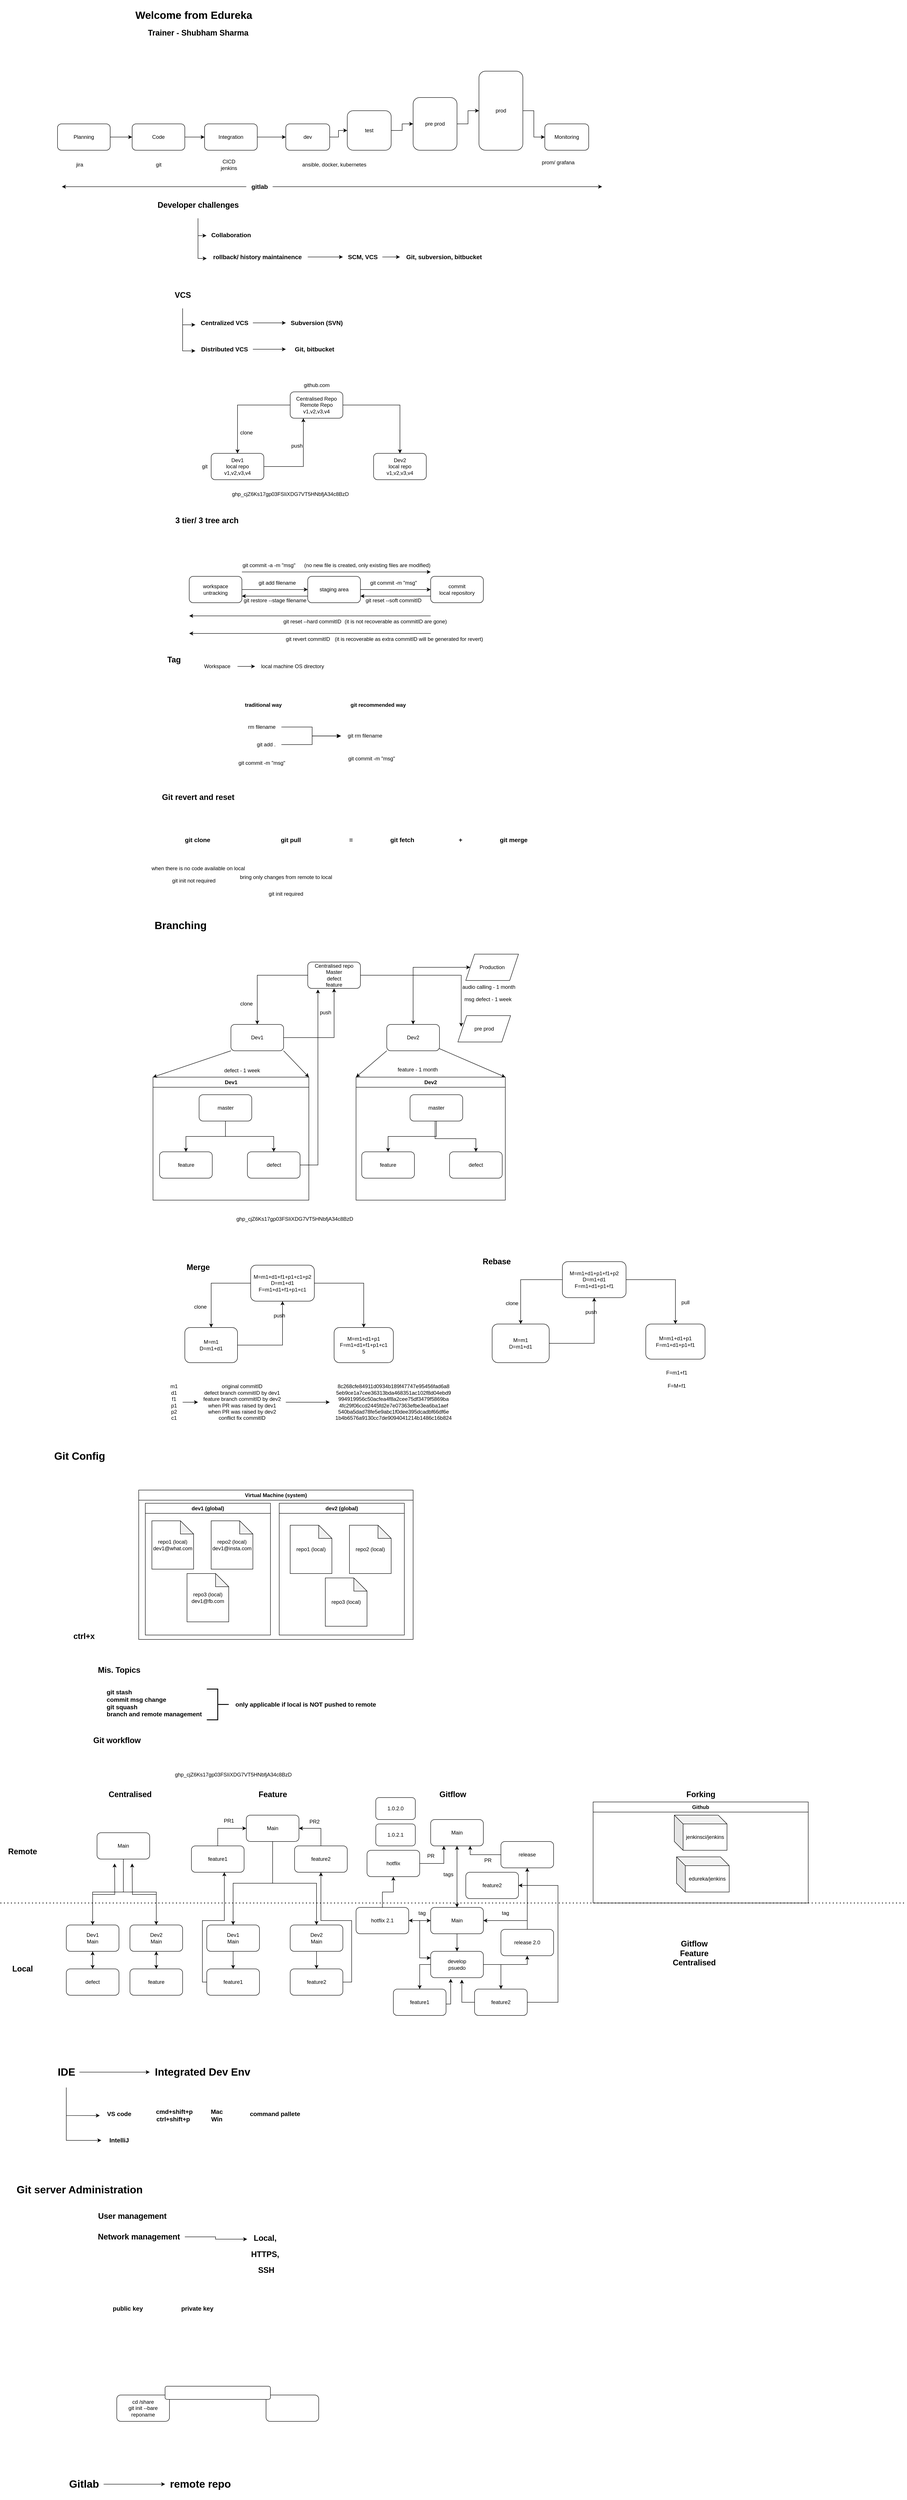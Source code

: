 <mxfile version="24.2.7" type="device">
  <diagram name="Page-1" id="_6aDM8TnzmoR6bIHMBpp">
    <mxGraphModel dx="1928" dy="490" grid="1" gridSize="10" guides="1" tooltips="1" connect="1" arrows="1" fold="1" page="1" pageScale="1" pageWidth="827" pageHeight="1169" math="0" shadow="0">
      <root>
        <mxCell id="0" />
        <mxCell id="1" parent="0" />
        <mxCell id="n6FoXy6b4El6ry4FSkb_-1" value="&lt;h1&gt;Welcome from Edureka&lt;/h1&gt;" style="text;html=1;align=center;verticalAlign=middle;resizable=0;points=[];autosize=1;strokeColor=none;fillColor=none;" parent="1" vertex="1">
          <mxGeometry x="-35" y="148" width="290" height="70" as="geometry" />
        </mxCell>
        <mxCell id="n6FoXy6b4El6ry4FSkb_-2" value="&lt;h2&gt;Trainer - Shubham Sharma&lt;/h2&gt;" style="text;html=1;align=center;verticalAlign=middle;resizable=0;points=[];autosize=1;strokeColor=none;fillColor=none;" parent="1" vertex="1">
          <mxGeometry x="-5" y="193" width="250" height="60" as="geometry" />
        </mxCell>
        <mxCell id="n6FoXy6b4El6ry4FSkb_-6" value="" style="edgeStyle=orthogonalEdgeStyle;rounded=0;orthogonalLoop=1;jettySize=auto;html=1;" parent="1" source="n6FoXy6b4El6ry4FSkb_-4" target="n6FoXy6b4El6ry4FSkb_-5" edge="1">
          <mxGeometry relative="1" as="geometry" />
        </mxCell>
        <mxCell id="n6FoXy6b4El6ry4FSkb_-4" value="Code" style="rounded=1;whiteSpace=wrap;html=1;" parent="1" vertex="1">
          <mxGeometry x="-30" y="430" width="120" height="60" as="geometry" />
        </mxCell>
        <mxCell id="n6FoXy6b4El6ry4FSkb_-8" value="" style="edgeStyle=orthogonalEdgeStyle;rounded=0;orthogonalLoop=1;jettySize=auto;html=1;" parent="1" source="n6FoXy6b4El6ry4FSkb_-5" target="n6FoXy6b4El6ry4FSkb_-7" edge="1">
          <mxGeometry relative="1" as="geometry" />
        </mxCell>
        <mxCell id="n6FoXy6b4El6ry4FSkb_-5" value="Integration" style="rounded=1;whiteSpace=wrap;html=1;" parent="1" vertex="1">
          <mxGeometry x="135" y="430" width="120" height="60" as="geometry" />
        </mxCell>
        <mxCell id="n6FoXy6b4El6ry4FSkb_-10" value="" style="edgeStyle=orthogonalEdgeStyle;rounded=0;orthogonalLoop=1;jettySize=auto;html=1;" parent="1" source="n6FoXy6b4El6ry4FSkb_-7" target="n6FoXy6b4El6ry4FSkb_-9" edge="1">
          <mxGeometry relative="1" as="geometry" />
        </mxCell>
        <mxCell id="n6FoXy6b4El6ry4FSkb_-7" value="dev" style="rounded=1;whiteSpace=wrap;html=1;" parent="1" vertex="1">
          <mxGeometry x="320" y="430" width="100" height="60" as="geometry" />
        </mxCell>
        <mxCell id="n6FoXy6b4El6ry4FSkb_-12" value="" style="edgeStyle=orthogonalEdgeStyle;rounded=0;orthogonalLoop=1;jettySize=auto;html=1;" parent="1" source="n6FoXy6b4El6ry4FSkb_-9" target="n6FoXy6b4El6ry4FSkb_-11" edge="1">
          <mxGeometry relative="1" as="geometry" />
        </mxCell>
        <mxCell id="n6FoXy6b4El6ry4FSkb_-9" value="test" style="rounded=1;whiteSpace=wrap;html=1;" parent="1" vertex="1">
          <mxGeometry x="460" y="400" width="100" height="90" as="geometry" />
        </mxCell>
        <mxCell id="n6FoXy6b4El6ry4FSkb_-14" value="" style="edgeStyle=orthogonalEdgeStyle;rounded=0;orthogonalLoop=1;jettySize=auto;html=1;" parent="1" source="n6FoXy6b4El6ry4FSkb_-11" target="n6FoXy6b4El6ry4FSkb_-13" edge="1">
          <mxGeometry relative="1" as="geometry" />
        </mxCell>
        <mxCell id="n6FoXy6b4El6ry4FSkb_-11" value="pre prod" style="rounded=1;whiteSpace=wrap;html=1;" parent="1" vertex="1">
          <mxGeometry x="610" y="370" width="100" height="120" as="geometry" />
        </mxCell>
        <mxCell id="wdQjEzxmROLJINeu0vvv-25" value="" style="edgeStyle=orthogonalEdgeStyle;rounded=0;orthogonalLoop=1;jettySize=auto;html=1;" edge="1" parent="1" source="n6FoXy6b4El6ry4FSkb_-13" target="wdQjEzxmROLJINeu0vvv-24">
          <mxGeometry relative="1" as="geometry" />
        </mxCell>
        <mxCell id="n6FoXy6b4El6ry4FSkb_-13" value="prod" style="rounded=1;whiteSpace=wrap;html=1;" parent="1" vertex="1">
          <mxGeometry x="760" y="310" width="100" height="180" as="geometry" />
        </mxCell>
        <mxCell id="n6FoXy6b4El6ry4FSkb_-15" value="&lt;h2&gt;Developer challenges&lt;/h2&gt;" style="text;html=1;align=center;verticalAlign=middle;resizable=0;points=[];autosize=1;strokeColor=none;fillColor=none;" parent="1" vertex="1">
          <mxGeometry x="15" y="585" width="210" height="60" as="geometry" />
        </mxCell>
        <mxCell id="n6FoXy6b4El6ry4FSkb_-16" value="&lt;h3&gt;Collaboration&lt;/h3&gt;" style="text;html=1;align=center;verticalAlign=middle;resizable=0;points=[];autosize=1;strokeColor=none;fillColor=none;" parent="1" vertex="1">
          <mxGeometry x="140" y="653" width="110" height="60" as="geometry" />
        </mxCell>
        <mxCell id="n6FoXy6b4El6ry4FSkb_-17" style="edgeStyle=orthogonalEdgeStyle;rounded=0;orthogonalLoop=1;jettySize=auto;html=1;entryX=-0.007;entryY=0.523;entryDx=0;entryDy=0;entryPerimeter=0;" parent="1" source="n6FoXy6b4El6ry4FSkb_-15" target="n6FoXy6b4El6ry4FSkb_-16" edge="1">
          <mxGeometry relative="1" as="geometry" />
        </mxCell>
        <mxCell id="n6FoXy6b4El6ry4FSkb_-21" value="" style="edgeStyle=orthogonalEdgeStyle;rounded=0;orthogonalLoop=1;jettySize=auto;html=1;" parent="1" source="n6FoXy6b4El6ry4FSkb_-18" target="n6FoXy6b4El6ry4FSkb_-20" edge="1">
          <mxGeometry relative="1" as="geometry" />
        </mxCell>
        <mxCell id="n6FoXy6b4El6ry4FSkb_-18" value="&lt;h3&gt;rollback/ history maintainence&lt;/h3&gt;" style="text;html=1;align=center;verticalAlign=middle;resizable=0;points=[];autosize=1;strokeColor=none;fillColor=none;" parent="1" vertex="1">
          <mxGeometry x="140" y="703" width="230" height="60" as="geometry" />
        </mxCell>
        <mxCell id="n6FoXy6b4El6ry4FSkb_-19" style="edgeStyle=orthogonalEdgeStyle;rounded=0;orthogonalLoop=1;jettySize=auto;html=1;entryX=-0.001;entryY=0.557;entryDx=0;entryDy=0;entryPerimeter=0;" parent="1" source="n6FoXy6b4El6ry4FSkb_-15" target="n6FoXy6b4El6ry4FSkb_-18" edge="1">
          <mxGeometry relative="1" as="geometry" />
        </mxCell>
        <mxCell id="n6FoXy6b4El6ry4FSkb_-23" value="" style="edgeStyle=orthogonalEdgeStyle;rounded=0;orthogonalLoop=1;jettySize=auto;html=1;" parent="1" source="n6FoXy6b4El6ry4FSkb_-20" target="n6FoXy6b4El6ry4FSkb_-22" edge="1">
          <mxGeometry relative="1" as="geometry" />
        </mxCell>
        <mxCell id="n6FoXy6b4El6ry4FSkb_-20" value="&lt;h3&gt;SCM, VCS&lt;/h3&gt;" style="text;html=1;align=center;verticalAlign=middle;resizable=0;points=[];autosize=1;strokeColor=none;fillColor=none;" parent="1" vertex="1">
          <mxGeometry x="450" y="703" width="90" height="60" as="geometry" />
        </mxCell>
        <mxCell id="n6FoXy6b4El6ry4FSkb_-22" value="&lt;h3&gt;Git, subversion, bitbucket&lt;/h3&gt;" style="text;html=1;align=center;verticalAlign=middle;resizable=0;points=[];autosize=1;strokeColor=none;fillColor=none;" parent="1" vertex="1">
          <mxGeometry x="580" y="703" width="200" height="60" as="geometry" />
        </mxCell>
        <mxCell id="n6FoXy6b4El6ry4FSkb_-24" value="&lt;h2&gt;VCS&lt;/h2&gt;" style="text;html=1;align=center;verticalAlign=middle;resizable=0;points=[];autosize=1;strokeColor=none;fillColor=none;" parent="1" vertex="1">
          <mxGeometry x="55" y="790" width="60" height="60" as="geometry" />
        </mxCell>
        <mxCell id="n6FoXy6b4El6ry4FSkb_-38" value="" style="edgeStyle=orthogonalEdgeStyle;rounded=0;orthogonalLoop=1;jettySize=auto;html=1;" parent="1" source="n6FoXy6b4El6ry4FSkb_-25" target="n6FoXy6b4El6ry4FSkb_-37" edge="1">
          <mxGeometry relative="1" as="geometry" />
        </mxCell>
        <mxCell id="n6FoXy6b4El6ry4FSkb_-25" value="&lt;h3&gt;Centralized VCS&lt;/h3&gt;" style="text;html=1;align=center;verticalAlign=middle;resizable=0;points=[];autosize=1;strokeColor=none;fillColor=none;" parent="1" vertex="1">
          <mxGeometry x="115" y="853" width="130" height="60" as="geometry" />
        </mxCell>
        <mxCell id="n6FoXy6b4El6ry4FSkb_-40" style="edgeStyle=orthogonalEdgeStyle;rounded=0;orthogonalLoop=1;jettySize=auto;html=1;" parent="1" source="n6FoXy6b4El6ry4FSkb_-26" edge="1">
          <mxGeometry relative="1" as="geometry">
            <mxPoint x="320" y="943" as="targetPoint" />
          </mxGeometry>
        </mxCell>
        <mxCell id="n6FoXy6b4El6ry4FSkb_-26" value="&lt;h3&gt;Distributed VCS&lt;/h3&gt;" style="text;html=1;align=center;verticalAlign=middle;resizable=0;points=[];autosize=1;strokeColor=none;fillColor=none;" parent="1" vertex="1">
          <mxGeometry x="115" y="913" width="130" height="60" as="geometry" />
        </mxCell>
        <mxCell id="n6FoXy6b4El6ry4FSkb_-27" style="edgeStyle=orthogonalEdgeStyle;rounded=0;orthogonalLoop=1;jettySize=auto;html=1;entryX=-0.008;entryY=0.573;entryDx=0;entryDy=0;entryPerimeter=0;" parent="1" source="n6FoXy6b4El6ry4FSkb_-24" target="n6FoXy6b4El6ry4FSkb_-25" edge="1">
          <mxGeometry relative="1" as="geometry" />
        </mxCell>
        <mxCell id="n6FoXy6b4El6ry4FSkb_-28" style="edgeStyle=orthogonalEdgeStyle;rounded=0;orthogonalLoop=1;jettySize=auto;html=1;entryX=-0.008;entryY=0.563;entryDx=0;entryDy=0;entryPerimeter=0;" parent="1" source="n6FoXy6b4El6ry4FSkb_-24" target="n6FoXy6b4El6ry4FSkb_-26" edge="1">
          <mxGeometry relative="1" as="geometry" />
        </mxCell>
        <mxCell id="n6FoXy6b4El6ry4FSkb_-31" value="" style="edgeStyle=orthogonalEdgeStyle;rounded=0;orthogonalLoop=1;jettySize=auto;html=1;" parent="1" source="n6FoXy6b4El6ry4FSkb_-29" target="n6FoXy6b4El6ry4FSkb_-30" edge="1">
          <mxGeometry relative="1" as="geometry" />
        </mxCell>
        <mxCell id="n6FoXy6b4El6ry4FSkb_-33" value="" style="edgeStyle=orthogonalEdgeStyle;rounded=0;orthogonalLoop=1;jettySize=auto;html=1;" parent="1" source="n6FoXy6b4El6ry4FSkb_-29" target="n6FoXy6b4El6ry4FSkb_-32" edge="1">
          <mxGeometry relative="1" as="geometry" />
        </mxCell>
        <mxCell id="n6FoXy6b4El6ry4FSkb_-29" value="Centralised Repo&lt;div&gt;Remote Repo&lt;/div&gt;&lt;div&gt;v1,v2,v3,v4&lt;/div&gt;" style="rounded=1;whiteSpace=wrap;html=1;" parent="1" vertex="1">
          <mxGeometry x="330" y="1040" width="120" height="60" as="geometry" />
        </mxCell>
        <mxCell id="n6FoXy6b4El6ry4FSkb_-35" style="edgeStyle=orthogonalEdgeStyle;rounded=0;orthogonalLoop=1;jettySize=auto;html=1;entryX=0.25;entryY=1;entryDx=0;entryDy=0;" parent="1" source="n6FoXy6b4El6ry4FSkb_-30" target="n6FoXy6b4El6ry4FSkb_-29" edge="1">
          <mxGeometry relative="1" as="geometry">
            <mxPoint x="360" y="1110" as="targetPoint" />
          </mxGeometry>
        </mxCell>
        <mxCell id="n6FoXy6b4El6ry4FSkb_-30" value="Dev1&lt;div&gt;local repo&lt;/div&gt;&lt;div&gt;v1,v2,v3,v4&lt;/div&gt;" style="rounded=1;whiteSpace=wrap;html=1;" parent="1" vertex="1">
          <mxGeometry x="150" y="1180" width="120" height="60" as="geometry" />
        </mxCell>
        <mxCell id="n6FoXy6b4El6ry4FSkb_-32" value="Dev2&lt;div&gt;local repo&lt;/div&gt;&lt;div&gt;v1,v2,v3,v4&lt;/div&gt;" style="rounded=1;whiteSpace=wrap;html=1;" parent="1" vertex="1">
          <mxGeometry x="520" y="1180" width="120" height="60" as="geometry" />
        </mxCell>
        <mxCell id="n6FoXy6b4El6ry4FSkb_-34" value="clone" style="text;html=1;align=center;verticalAlign=middle;resizable=0;points=[];autosize=1;strokeColor=none;fillColor=none;" parent="1" vertex="1">
          <mxGeometry x="205" y="1118" width="50" height="30" as="geometry" />
        </mxCell>
        <mxCell id="n6FoXy6b4El6ry4FSkb_-36" value="push" style="text;html=1;align=center;verticalAlign=middle;resizable=0;points=[];autosize=1;strokeColor=none;fillColor=none;" parent="1" vertex="1">
          <mxGeometry x="320" y="1148" width="50" height="30" as="geometry" />
        </mxCell>
        <mxCell id="n6FoXy6b4El6ry4FSkb_-37" value="&lt;h3&gt;Subversion (SVN)&lt;/h3&gt;" style="text;html=1;align=center;verticalAlign=middle;resizable=0;points=[];autosize=1;strokeColor=none;fillColor=none;" parent="1" vertex="1">
          <mxGeometry x="320" y="853" width="140" height="60" as="geometry" />
        </mxCell>
        <mxCell id="n6FoXy6b4El6ry4FSkb_-41" value="&lt;h3&gt;Git, bitbucket&lt;/h3&gt;" style="text;html=1;align=center;verticalAlign=middle;resizable=0;points=[];autosize=1;strokeColor=none;fillColor=none;" parent="1" vertex="1">
          <mxGeometry x="330" y="913" width="110" height="60" as="geometry" />
        </mxCell>
        <mxCell id="n6FoXy6b4El6ry4FSkb_-42" value="git" style="text;html=1;align=center;verticalAlign=middle;resizable=0;points=[];autosize=1;strokeColor=none;fillColor=none;" parent="1" vertex="1">
          <mxGeometry x="115" y="1195" width="40" height="30" as="geometry" />
        </mxCell>
        <mxCell id="n6FoXy6b4El6ry4FSkb_-43" value="github.com" style="text;html=1;align=center;verticalAlign=middle;resizable=0;points=[];autosize=1;strokeColor=none;fillColor=none;" parent="1" vertex="1">
          <mxGeometry x="350" y="1010" width="80" height="30" as="geometry" />
        </mxCell>
        <mxCell id="n6FoXy6b4El6ry4FSkb_-44" value="&lt;h2&gt;3 tier/ 3 tree arch&lt;/h2&gt;" style="text;html=1;align=center;verticalAlign=middle;resizable=0;points=[];autosize=1;strokeColor=none;fillColor=none;" parent="1" vertex="1">
          <mxGeometry x="55" y="1303" width="170" height="60" as="geometry" />
        </mxCell>
        <mxCell id="n6FoXy6b4El6ry4FSkb_-47" value="" style="edgeStyle=orthogonalEdgeStyle;rounded=0;orthogonalLoop=1;jettySize=auto;html=1;" parent="1" source="n6FoXy6b4El6ry4FSkb_-45" target="n6FoXy6b4El6ry4FSkb_-46" edge="1">
          <mxGeometry relative="1" as="geometry" />
        </mxCell>
        <mxCell id="n6FoXy6b4El6ry4FSkb_-45" value="workspace&lt;div&gt;untracking&lt;/div&gt;" style="rounded=1;whiteSpace=wrap;html=1;" parent="1" vertex="1">
          <mxGeometry x="100" y="1460" width="120" height="60" as="geometry" />
        </mxCell>
        <mxCell id="n6FoXy6b4El6ry4FSkb_-49" value="" style="edgeStyle=orthogonalEdgeStyle;rounded=0;orthogonalLoop=1;jettySize=auto;html=1;" parent="1" source="n6FoXy6b4El6ry4FSkb_-46" target="n6FoXy6b4El6ry4FSkb_-48" edge="1">
          <mxGeometry relative="1" as="geometry" />
        </mxCell>
        <mxCell id="n6FoXy6b4El6ry4FSkb_-70" style="edgeStyle=orthogonalEdgeStyle;rounded=0;orthogonalLoop=1;jettySize=auto;html=1;exitX=0;exitY=0.75;exitDx=0;exitDy=0;entryX=1;entryY=0.75;entryDx=0;entryDy=0;" parent="1" source="n6FoXy6b4El6ry4FSkb_-46" target="n6FoXy6b4El6ry4FSkb_-45" edge="1">
          <mxGeometry relative="1" as="geometry" />
        </mxCell>
        <mxCell id="n6FoXy6b4El6ry4FSkb_-46" value="staging area" style="rounded=1;whiteSpace=wrap;html=1;" parent="1" vertex="1">
          <mxGeometry x="370" y="1460" width="120" height="60" as="geometry" />
        </mxCell>
        <mxCell id="n6FoXy6b4El6ry4FSkb_-69" style="edgeStyle=orthogonalEdgeStyle;rounded=0;orthogonalLoop=1;jettySize=auto;html=1;exitX=0;exitY=0.75;exitDx=0;exitDy=0;entryX=1;entryY=0.75;entryDx=0;entryDy=0;" parent="1" source="n6FoXy6b4El6ry4FSkb_-48" target="n6FoXy6b4El6ry4FSkb_-46" edge="1">
          <mxGeometry relative="1" as="geometry" />
        </mxCell>
        <mxCell id="n6FoXy6b4El6ry4FSkb_-48" value="commit&lt;div&gt;local repository&lt;/div&gt;" style="rounded=1;whiteSpace=wrap;html=1;" parent="1" vertex="1">
          <mxGeometry x="650" y="1460" width="120" height="60" as="geometry" />
        </mxCell>
        <mxCell id="n6FoXy6b4El6ry4FSkb_-52" value="" style="edgeStyle=orthogonalEdgeStyle;rounded=0;orthogonalLoop=1;jettySize=auto;html=1;" parent="1" source="n6FoXy6b4El6ry4FSkb_-50" target="n6FoXy6b4El6ry4FSkb_-51" edge="1">
          <mxGeometry relative="1" as="geometry" />
        </mxCell>
        <mxCell id="n6FoXy6b4El6ry4FSkb_-50" value="Workspace&amp;nbsp;" style="text;html=1;align=center;verticalAlign=middle;resizable=0;points=[];autosize=1;strokeColor=none;fillColor=none;" parent="1" vertex="1">
          <mxGeometry x="120" y="1650" width="90" height="30" as="geometry" />
        </mxCell>
        <mxCell id="n6FoXy6b4El6ry4FSkb_-51" value="local machine OS directory" style="text;html=1;align=center;verticalAlign=middle;resizable=0;points=[];autosize=1;strokeColor=none;fillColor=none;" parent="1" vertex="1">
          <mxGeometry x="250" y="1650" width="170" height="30" as="geometry" />
        </mxCell>
        <mxCell id="n6FoXy6b4El6ry4FSkb_-53" value="git add filename" style="text;html=1;align=center;verticalAlign=middle;resizable=0;points=[];autosize=1;strokeColor=none;fillColor=none;" parent="1" vertex="1">
          <mxGeometry x="245" y="1460" width="110" height="30" as="geometry" />
        </mxCell>
        <mxCell id="n6FoXy6b4El6ry4FSkb_-54" value="git commit -m &quot;msg&quot;" style="text;html=1;align=center;verticalAlign=middle;resizable=0;points=[];autosize=1;strokeColor=none;fillColor=none;" parent="1" vertex="1">
          <mxGeometry x="500" y="1460" width="130" height="30" as="geometry" />
        </mxCell>
        <mxCell id="n6FoXy6b4El6ry4FSkb_-56" value="" style="endArrow=classic;html=1;rounded=0;" parent="1" edge="1">
          <mxGeometry width="50" height="50" relative="1" as="geometry">
            <mxPoint x="220" y="1450" as="sourcePoint" />
            <mxPoint x="650" y="1450" as="targetPoint" />
          </mxGeometry>
        </mxCell>
        <mxCell id="n6FoXy6b4El6ry4FSkb_-57" value="git commit -a -m &quot;msg&quot;&amp;nbsp; &amp;nbsp; &amp;nbsp; (no new file is created, only existing files are modified)" style="text;html=1;align=center;verticalAlign=middle;resizable=0;points=[];autosize=1;strokeColor=none;fillColor=none;" parent="1" vertex="1">
          <mxGeometry x="210" y="1420" width="450" height="30" as="geometry" />
        </mxCell>
        <mxCell id="n6FoXy6b4El6ry4FSkb_-58" value="&lt;h2&gt;Tag&lt;/h2&gt;" style="text;html=1;align=center;verticalAlign=middle;resizable=0;points=[];autosize=1;strokeColor=none;fillColor=none;" parent="1" vertex="1">
          <mxGeometry x="40" y="1620" width="50" height="60" as="geometry" />
        </mxCell>
        <mxCell id="n6FoXy6b4El6ry4FSkb_-59" value="&lt;h4&gt;traditional way&amp;nbsp;&lt;/h4&gt;" style="text;html=1;align=center;verticalAlign=middle;resizable=0;points=[];autosize=1;strokeColor=none;fillColor=none;" parent="1" vertex="1">
          <mxGeometry x="215" y="1723" width="110" height="60" as="geometry" />
        </mxCell>
        <mxCell id="n6FoXy6b4El6ry4FSkb_-60" value="&lt;h4&gt;git recommended way&lt;/h4&gt;" style="text;html=1;align=center;verticalAlign=middle;resizable=0;points=[];autosize=1;strokeColor=none;fillColor=none;" parent="1" vertex="1">
          <mxGeometry x="455" y="1723" width="150" height="60" as="geometry" />
        </mxCell>
        <mxCell id="n6FoXy6b4El6ry4FSkb_-61" value="rm filename" style="text;html=1;align=center;verticalAlign=middle;resizable=0;points=[];autosize=1;strokeColor=none;fillColor=none;" parent="1" vertex="1">
          <mxGeometry x="220" y="1788" width="90" height="30" as="geometry" />
        </mxCell>
        <mxCell id="n6FoXy6b4El6ry4FSkb_-62" value="git add ." style="text;html=1;align=center;verticalAlign=middle;resizable=0;points=[];autosize=1;strokeColor=none;fillColor=none;" parent="1" vertex="1">
          <mxGeometry x="240" y="1828" width="70" height="30" as="geometry" />
        </mxCell>
        <mxCell id="n6FoXy6b4El6ry4FSkb_-63" value="git commit -m &quot;msg&quot;" style="text;html=1;align=center;verticalAlign=middle;resizable=0;points=[];autosize=1;strokeColor=none;fillColor=none;" parent="1" vertex="1">
          <mxGeometry x="200" y="1870" width="130" height="30" as="geometry" />
        </mxCell>
        <mxCell id="n6FoXy6b4El6ry4FSkb_-64" value="git rm filename" style="text;html=1;align=center;verticalAlign=middle;resizable=0;points=[];autosize=1;strokeColor=none;fillColor=none;" parent="1" vertex="1">
          <mxGeometry x="450" y="1808" width="100" height="30" as="geometry" />
        </mxCell>
        <mxCell id="n6FoXy6b4El6ry4FSkb_-65" style="edgeStyle=orthogonalEdgeStyle;rounded=0;orthogonalLoop=1;jettySize=auto;html=1;entryX=-0.056;entryY=0.513;entryDx=0;entryDy=0;entryPerimeter=0;" parent="1" source="n6FoXy6b4El6ry4FSkb_-61" target="n6FoXy6b4El6ry4FSkb_-64" edge="1">
          <mxGeometry relative="1" as="geometry" />
        </mxCell>
        <mxCell id="n6FoXy6b4El6ry4FSkb_-66" style="edgeStyle=orthogonalEdgeStyle;rounded=0;orthogonalLoop=1;jettySize=auto;html=1;entryX=-0.04;entryY=0.513;entryDx=0;entryDy=0;entryPerimeter=0;" parent="1" source="n6FoXy6b4El6ry4FSkb_-62" target="n6FoXy6b4El6ry4FSkb_-64" edge="1">
          <mxGeometry relative="1" as="geometry" />
        </mxCell>
        <mxCell id="n6FoXy6b4El6ry4FSkb_-67" value="git commit -m &quot;msg&quot;" style="text;html=1;align=center;verticalAlign=middle;resizable=0;points=[];autosize=1;strokeColor=none;fillColor=none;" parent="1" vertex="1">
          <mxGeometry x="450" y="1860" width="130" height="30" as="geometry" />
        </mxCell>
        <mxCell id="n6FoXy6b4El6ry4FSkb_-68" value="&lt;h2&gt;Git revert and reset&lt;/h2&gt;" style="text;html=1;align=center;verticalAlign=middle;resizable=0;points=[];autosize=1;strokeColor=none;fillColor=none;" parent="1" vertex="1">
          <mxGeometry x="25" y="1933" width="190" height="60" as="geometry" />
        </mxCell>
        <mxCell id="n6FoXy6b4El6ry4FSkb_-71" value="git reset --soft commitID" style="text;html=1;align=center;verticalAlign=middle;resizable=0;points=[];autosize=1;strokeColor=none;fillColor=none;" parent="1" vertex="1">
          <mxGeometry x="490" y="1500" width="150" height="30" as="geometry" />
        </mxCell>
        <mxCell id="n6FoXy6b4El6ry4FSkb_-73" value="git restore --stage filename" style="text;html=1;align=center;verticalAlign=middle;resizable=0;points=[];autosize=1;strokeColor=none;fillColor=none;" parent="1" vertex="1">
          <mxGeometry x="210" y="1500" width="170" height="30" as="geometry" />
        </mxCell>
        <mxCell id="n6FoXy6b4El6ry4FSkb_-74" value="" style="endArrow=classic;html=1;rounded=0;" parent="1" edge="1">
          <mxGeometry width="50" height="50" relative="1" as="geometry">
            <mxPoint x="650" y="1550" as="sourcePoint" />
            <mxPoint x="100" y="1550" as="targetPoint" />
          </mxGeometry>
        </mxCell>
        <mxCell id="n6FoXy6b4El6ry4FSkb_-75" value="git reset --hard commitID" style="text;html=1;align=center;verticalAlign=middle;resizable=0;points=[];autosize=1;strokeColor=none;fillColor=none;" parent="1" vertex="1">
          <mxGeometry x="300" y="1548" width="160" height="30" as="geometry" />
        </mxCell>
        <mxCell id="n6FoXy6b4El6ry4FSkb_-77" value="" style="endArrow=classic;html=1;rounded=0;" parent="1" edge="1">
          <mxGeometry width="50" height="50" relative="1" as="geometry">
            <mxPoint x="650" y="1590" as="sourcePoint" />
            <mxPoint x="100" y="1590" as="targetPoint" />
          </mxGeometry>
        </mxCell>
        <mxCell id="n6FoXy6b4El6ry4FSkb_-78" value="git revert commitID" style="text;html=1;align=center;verticalAlign=middle;resizable=0;points=[];autosize=1;strokeColor=none;fillColor=none;" parent="1" vertex="1">
          <mxGeometry x="310" y="1588" width="120" height="30" as="geometry" />
        </mxCell>
        <mxCell id="n6FoXy6b4El6ry4FSkb_-79" value="(it is not recoverable as commitID are gone)" style="text;html=1;align=center;verticalAlign=middle;resizable=0;points=[];autosize=1;strokeColor=none;fillColor=none;" parent="1" vertex="1">
          <mxGeometry x="440" y="1548" width="260" height="30" as="geometry" />
        </mxCell>
        <mxCell id="n6FoXy6b4El6ry4FSkb_-80" value="(it is recoverable as extra commitID will be generated for revert)" style="text;html=1;align=center;verticalAlign=middle;resizable=0;points=[];autosize=1;strokeColor=none;fillColor=none;" parent="1" vertex="1">
          <mxGeometry x="420" y="1588" width="360" height="30" as="geometry" />
        </mxCell>
        <mxCell id="n6FoXy6b4El6ry4FSkb_-81" value="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" style="text;html=1;align=center;verticalAlign=middle;resizable=0;points=[];autosize=1;strokeColor=none;fillColor=none;" parent="1" vertex="1">
          <mxGeometry x="185" y="1258" width="290" height="30" as="geometry" />
        </mxCell>
        <mxCell id="n6FoXy6b4El6ry4FSkb_-82" value="&lt;h3&gt;git clone&lt;span style=&quot;white-space: pre;&quot;&gt;&#x9;&lt;/span&gt;&lt;span style=&quot;white-space: pre;&quot;&gt;&#x9;&lt;/span&gt;&lt;span style=&quot;white-space: pre;&quot;&gt;&#x9;&lt;span style=&quot;white-space: pre;&quot;&gt;&#x9;&lt;/span&gt;&lt;/span&gt;&lt;span style=&quot;white-space: pre;&quot;&gt;&#x9;&lt;/span&gt;&lt;span style=&quot;white-space: pre;&quot;&gt;&#x9;&lt;/span&gt;git pull&lt;span style=&quot;white-space: pre;&quot;&gt;&#x9;&lt;/span&gt;&lt;span style=&quot;white-space: pre;&quot;&gt;&#x9;&lt;/span&gt;&lt;span style=&quot;white-space: pre;&quot;&gt;&#x9;&lt;/span&gt;&lt;span style=&quot;white-space: pre;&quot;&gt;&#x9;=&lt;span style=&quot;white-space: pre;&quot;&gt;&#x9;&lt;/span&gt;&lt;/span&gt;&lt;span style=&quot;white-space: pre;&quot;&gt;&#x9;&lt;/span&gt;&lt;span style=&quot;white-space: pre;&quot;&gt;&#x9;&lt;/span&gt;git fetch&lt;span style=&quot;white-space: pre;&quot;&gt;&#x9;&lt;/span&gt;&lt;span style=&quot;white-space: pre;&quot;&gt;&#x9;&lt;span style=&quot;white-space: pre;&quot;&gt;&#x9;&lt;/span&gt;&lt;/span&gt;&lt;span style=&quot;white-space: pre;&quot;&gt;&#x9;&lt;/span&gt;+&lt;span style=&quot;white-space: pre;&quot;&gt;&#x9;&lt;/span&gt;&lt;span style=&quot;white-space: pre;&quot;&gt;&#x9;&lt;/span&gt;&lt;span style=&quot;white-space: pre;&quot;&gt;&#x9;&lt;/span&gt;git merge&lt;/h3&gt;" style="text;html=1;align=center;verticalAlign=middle;resizable=0;points=[];autosize=1;strokeColor=none;fillColor=none;" parent="1" vertex="1">
          <mxGeometry x="80" y="2030" width="800" height="60" as="geometry" />
        </mxCell>
        <mxCell id="n6FoXy6b4El6ry4FSkb_-83" value="when there is no code available on local" style="text;html=1;align=center;verticalAlign=middle;resizable=0;points=[];autosize=1;strokeColor=none;fillColor=none;" parent="1" vertex="1">
          <mxGeometry y="2110" width="240" height="30" as="geometry" />
        </mxCell>
        <mxCell id="n6FoXy6b4El6ry4FSkb_-84" value="git init not required" style="text;html=1;align=center;verticalAlign=middle;resizable=0;points=[];autosize=1;strokeColor=none;fillColor=none;" parent="1" vertex="1">
          <mxGeometry x="50" y="2138" width="120" height="30" as="geometry" />
        </mxCell>
        <mxCell id="n6FoXy6b4El6ry4FSkb_-85" value="git init required" style="text;html=1;align=center;verticalAlign=middle;resizable=0;points=[];autosize=1;strokeColor=none;fillColor=none;" parent="1" vertex="1">
          <mxGeometry x="270" y="2168" width="100" height="30" as="geometry" />
        </mxCell>
        <mxCell id="n6FoXy6b4El6ry4FSkb_-86" value="bring only changes from remote to local" style="text;html=1;align=center;verticalAlign=middle;resizable=0;points=[];autosize=1;strokeColor=none;fillColor=none;" parent="1" vertex="1">
          <mxGeometry x="205" y="2130" width="230" height="30" as="geometry" />
        </mxCell>
        <mxCell id="n6FoXy6b4El6ry4FSkb_-87" value="&lt;h1&gt;Branching&lt;/h1&gt;" style="text;html=1;align=center;verticalAlign=middle;resizable=0;points=[];autosize=1;strokeColor=none;fillColor=none;" parent="1" vertex="1">
          <mxGeometry x="10" y="2220" width="140" height="70" as="geometry" />
        </mxCell>
        <mxCell id="n6FoXy6b4El6ry4FSkb_-91" style="edgeStyle=orthogonalEdgeStyle;rounded=0;orthogonalLoop=1;jettySize=auto;html=1;entryX=0.5;entryY=0;entryDx=0;entryDy=0;" parent="1" source="n6FoXy6b4El6ry4FSkb_-88" target="n6FoXy6b4El6ry4FSkb_-89" edge="1">
          <mxGeometry relative="1" as="geometry" />
        </mxCell>
        <mxCell id="n6FoXy6b4El6ry4FSkb_-92" style="edgeStyle=orthogonalEdgeStyle;rounded=0;orthogonalLoop=1;jettySize=auto;html=1;entryX=0.5;entryY=0;entryDx=0;entryDy=0;" parent="1" source="n6FoXy6b4El6ry4FSkb_-88" target="n6FoXy6b4El6ry4FSkb_-90" edge="1">
          <mxGeometry relative="1" as="geometry" />
        </mxCell>
        <mxCell id="n6FoXy6b4El6ry4FSkb_-113" style="edgeStyle=orthogonalEdgeStyle;rounded=0;orthogonalLoop=1;jettySize=auto;html=1;" parent="1" source="n6FoXy6b4El6ry4FSkb_-88" target="n6FoXy6b4El6ry4FSkb_-112" edge="1">
          <mxGeometry relative="1" as="geometry" />
        </mxCell>
        <mxCell id="n6FoXy6b4El6ry4FSkb_-118" style="edgeStyle=orthogonalEdgeStyle;rounded=0;orthogonalLoop=1;jettySize=auto;html=1;entryX=0.063;entryY=0.42;entryDx=0;entryDy=0;entryPerimeter=0;" parent="1" source="n6FoXy6b4El6ry4FSkb_-88" target="n6FoXy6b4El6ry4FSkb_-119" edge="1">
          <mxGeometry relative="1" as="geometry">
            <mxPoint x="730" y="2480" as="targetPoint" />
          </mxGeometry>
        </mxCell>
        <mxCell id="n6FoXy6b4El6ry4FSkb_-88" value="Centralised repo&lt;div&gt;Master&lt;/div&gt;&lt;div&gt;defect&lt;/div&gt;&lt;div&gt;feature&lt;/div&gt;" style="rounded=1;whiteSpace=wrap;html=1;" parent="1" vertex="1">
          <mxGeometry x="370" y="2338" width="120" height="60" as="geometry" />
        </mxCell>
        <mxCell id="n6FoXy6b4El6ry4FSkb_-94" style="edgeStyle=orthogonalEdgeStyle;rounded=0;orthogonalLoop=1;jettySize=auto;html=1;" parent="1" source="n6FoXy6b4El6ry4FSkb_-89" target="n6FoXy6b4El6ry4FSkb_-88" edge="1">
          <mxGeometry relative="1" as="geometry" />
        </mxCell>
        <mxCell id="n6FoXy6b4El6ry4FSkb_-89" value="Dev1" style="rounded=1;whiteSpace=wrap;html=1;" parent="1" vertex="1">
          <mxGeometry x="195" y="2480" width="120" height="60" as="geometry" />
        </mxCell>
        <mxCell id="n6FoXy6b4El6ry4FSkb_-90" value="Dev2" style="rounded=1;whiteSpace=wrap;html=1;" parent="1" vertex="1">
          <mxGeometry x="550" y="2480" width="120" height="60" as="geometry" />
        </mxCell>
        <mxCell id="n6FoXy6b4El6ry4FSkb_-93" value="clone" style="text;html=1;align=center;verticalAlign=middle;resizable=0;points=[];autosize=1;strokeColor=none;fillColor=none;" parent="1" vertex="1">
          <mxGeometry x="205" y="2418" width="50" height="30" as="geometry" />
        </mxCell>
        <mxCell id="n6FoXy6b4El6ry4FSkb_-95" value="push" style="text;html=1;align=center;verticalAlign=middle;resizable=0;points=[];autosize=1;strokeColor=none;fillColor=none;" parent="1" vertex="1">
          <mxGeometry x="385" y="2438" width="50" height="30" as="geometry" />
        </mxCell>
        <mxCell id="n6FoXy6b4El6ry4FSkb_-96" value="Dev1" style="swimlane;whiteSpace=wrap;html=1;" parent="1" vertex="1">
          <mxGeometry x="17.5" y="2600" width="355" height="280" as="geometry" />
        </mxCell>
        <mxCell id="n6FoXy6b4El6ry4FSkb_-105" value="" style="edgeStyle=orthogonalEdgeStyle;rounded=0;orthogonalLoop=1;jettySize=auto;html=1;" parent="n6FoXy6b4El6ry4FSkb_-96" source="n6FoXy6b4El6ry4FSkb_-102" target="n6FoXy6b4El6ry4FSkb_-104" edge="1">
          <mxGeometry relative="1" as="geometry" />
        </mxCell>
        <mxCell id="n6FoXy6b4El6ry4FSkb_-107" value="" style="edgeStyle=orthogonalEdgeStyle;rounded=0;orthogonalLoop=1;jettySize=auto;html=1;" parent="n6FoXy6b4El6ry4FSkb_-96" source="n6FoXy6b4El6ry4FSkb_-102" target="n6FoXy6b4El6ry4FSkb_-106" edge="1">
          <mxGeometry relative="1" as="geometry" />
        </mxCell>
        <mxCell id="n6FoXy6b4El6ry4FSkb_-102" value="master" style="rounded=1;whiteSpace=wrap;html=1;" parent="n6FoXy6b4El6ry4FSkb_-96" vertex="1">
          <mxGeometry x="105" y="40" width="120" height="60" as="geometry" />
        </mxCell>
        <mxCell id="n6FoXy6b4El6ry4FSkb_-104" value="feature" style="rounded=1;whiteSpace=wrap;html=1;" parent="n6FoXy6b4El6ry4FSkb_-96" vertex="1">
          <mxGeometry x="15" y="170" width="120" height="60" as="geometry" />
        </mxCell>
        <mxCell id="n6FoXy6b4El6ry4FSkb_-106" value="defect" style="rounded=1;whiteSpace=wrap;html=1;" parent="n6FoXy6b4El6ry4FSkb_-96" vertex="1">
          <mxGeometry x="215" y="170" width="120" height="60" as="geometry" />
        </mxCell>
        <mxCell id="n6FoXy6b4El6ry4FSkb_-97" value="" style="endArrow=classic;html=1;rounded=0;exitX=0;exitY=1;exitDx=0;exitDy=0;entryX=0;entryY=0;entryDx=0;entryDy=0;" parent="1" source="n6FoXy6b4El6ry4FSkb_-89" target="n6FoXy6b4El6ry4FSkb_-96" edge="1">
          <mxGeometry width="50" height="50" relative="1" as="geometry">
            <mxPoint x="480" y="2680" as="sourcePoint" />
            <mxPoint x="530" y="2630" as="targetPoint" />
          </mxGeometry>
        </mxCell>
        <mxCell id="n6FoXy6b4El6ry4FSkb_-98" value="" style="endArrow=classic;html=1;rounded=0;entryX=1;entryY=0;entryDx=0;entryDy=0;exitX=1;exitY=1;exitDx=0;exitDy=0;" parent="1" source="n6FoXy6b4El6ry4FSkb_-89" target="n6FoXy6b4El6ry4FSkb_-96" edge="1">
          <mxGeometry width="50" height="50" relative="1" as="geometry">
            <mxPoint x="480" y="2680" as="sourcePoint" />
            <mxPoint x="530" y="2630" as="targetPoint" />
          </mxGeometry>
        </mxCell>
        <mxCell id="n6FoXy6b4El6ry4FSkb_-99" value="Dev2" style="swimlane;whiteSpace=wrap;html=1;" parent="1" vertex="1">
          <mxGeometry x="480" y="2600" width="340" height="280" as="geometry" />
        </mxCell>
        <mxCell id="n6FoXy6b4El6ry4FSkb_-103" value="master" style="rounded=1;whiteSpace=wrap;html=1;" parent="n6FoXy6b4El6ry4FSkb_-99" vertex="1">
          <mxGeometry x="123" y="40" width="120" height="60" as="geometry" />
        </mxCell>
        <mxCell id="n6FoXy6b4El6ry4FSkb_-108" value="" style="edgeStyle=orthogonalEdgeStyle;rounded=0;orthogonalLoop=1;jettySize=auto;html=1;" parent="n6FoXy6b4El6ry4FSkb_-99" source="n6FoXy6b4El6ry4FSkb_-103" target="n6FoXy6b4El6ry4FSkb_-110" edge="1">
          <mxGeometry relative="1" as="geometry">
            <mxPoint x="163" y="100" as="sourcePoint" />
          </mxGeometry>
        </mxCell>
        <mxCell id="n6FoXy6b4El6ry4FSkb_-109" value="" style="edgeStyle=orthogonalEdgeStyle;rounded=0;orthogonalLoop=1;jettySize=auto;html=1;" parent="n6FoXy6b4El6ry4FSkb_-99" target="n6FoXy6b4El6ry4FSkb_-111" edge="1">
          <mxGeometry relative="1" as="geometry">
            <mxPoint x="180" y="100" as="sourcePoint" />
            <Array as="points">
              <mxPoint x="180" y="140" />
              <mxPoint x="273" y="140" />
            </Array>
          </mxGeometry>
        </mxCell>
        <mxCell id="n6FoXy6b4El6ry4FSkb_-110" value="feature" style="rounded=1;whiteSpace=wrap;html=1;" parent="n6FoXy6b4El6ry4FSkb_-99" vertex="1">
          <mxGeometry x="13" y="170" width="120" height="60" as="geometry" />
        </mxCell>
        <mxCell id="n6FoXy6b4El6ry4FSkb_-111" value="defect" style="rounded=1;whiteSpace=wrap;html=1;" parent="n6FoXy6b4El6ry4FSkb_-99" vertex="1">
          <mxGeometry x="213" y="170" width="120" height="60" as="geometry" />
        </mxCell>
        <mxCell id="n6FoXy6b4El6ry4FSkb_-100" value="" style="endArrow=classic;html=1;rounded=0;exitX=0;exitY=1;exitDx=0;exitDy=0;entryX=0;entryY=0;entryDx=0;entryDy=0;" parent="1" source="n6FoXy6b4El6ry4FSkb_-90" target="n6FoXy6b4El6ry4FSkb_-99" edge="1">
          <mxGeometry width="50" height="50" relative="1" as="geometry">
            <mxPoint x="637" y="2540" as="sourcePoint" />
            <mxPoint x="972" y="2630" as="targetPoint" />
          </mxGeometry>
        </mxCell>
        <mxCell id="n6FoXy6b4El6ry4FSkb_-101" value="" style="endArrow=classic;html=1;rounded=0;entryX=1;entryY=0;entryDx=0;entryDy=0;exitX=0.993;exitY=0.913;exitDx=0;exitDy=0;exitPerimeter=0;" parent="1" source="n6FoXy6b4El6ry4FSkb_-90" target="n6FoXy6b4El6ry4FSkb_-99" edge="1">
          <mxGeometry width="50" height="50" relative="1" as="geometry">
            <mxPoint x="740" y="2540" as="sourcePoint" />
            <mxPoint x="972" y="2630" as="targetPoint" />
          </mxGeometry>
        </mxCell>
        <mxCell id="n6FoXy6b4El6ry4FSkb_-112" value="Production" style="shape=parallelogram;perimeter=parallelogramPerimeter;whiteSpace=wrap;html=1;fixedSize=1;" parent="1" vertex="1">
          <mxGeometry x="730" y="2320" width="120" height="60" as="geometry" />
        </mxCell>
        <mxCell id="n6FoXy6b4El6ry4FSkb_-114" value="audio calling - 1 month" style="text;html=1;align=center;verticalAlign=middle;resizable=0;points=[];autosize=1;strokeColor=none;fillColor=none;" parent="1" vertex="1">
          <mxGeometry x="712" y="2380" width="140" height="30" as="geometry" />
        </mxCell>
        <mxCell id="n6FoXy6b4El6ry4FSkb_-115" value="msg defect - 1 week" style="text;html=1;align=center;verticalAlign=middle;resizable=0;points=[];autosize=1;strokeColor=none;fillColor=none;" parent="1" vertex="1">
          <mxGeometry x="715" y="2408" width="130" height="30" as="geometry" />
        </mxCell>
        <mxCell id="n6FoXy6b4El6ry4FSkb_-116" value="defect - 1 week" style="text;html=1;align=center;verticalAlign=middle;resizable=0;points=[];autosize=1;strokeColor=none;fillColor=none;" parent="1" vertex="1">
          <mxGeometry x="170" y="2570" width="100" height="30" as="geometry" />
        </mxCell>
        <mxCell id="n6FoXy6b4El6ry4FSkb_-117" value="feature - 1 month" style="text;html=1;align=center;verticalAlign=middle;resizable=0;points=[];autosize=1;strokeColor=none;fillColor=none;" parent="1" vertex="1">
          <mxGeometry x="565" y="2568" width="110" height="30" as="geometry" />
        </mxCell>
        <mxCell id="n6FoXy6b4El6ry4FSkb_-119" value="pre prod" style="shape=parallelogram;perimeter=parallelogramPerimeter;whiteSpace=wrap;html=1;fixedSize=1;" parent="1" vertex="1">
          <mxGeometry x="712" y="2460" width="120" height="60" as="geometry" />
        </mxCell>
        <mxCell id="n6FoXy6b4El6ry4FSkb_-120" value="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" style="text;html=1;align=center;verticalAlign=middle;resizable=0;points=[];autosize=1;strokeColor=none;fillColor=none;" parent="1" vertex="1">
          <mxGeometry x="195" y="2908" width="290" height="30" as="geometry" />
        </mxCell>
        <mxCell id="n6FoXy6b4El6ry4FSkb_-121" style="edgeStyle=orthogonalEdgeStyle;rounded=0;orthogonalLoop=1;jettySize=auto;html=1;entryX=0.193;entryY=1.04;entryDx=0;entryDy=0;entryPerimeter=0;" parent="1" source="n6FoXy6b4El6ry4FSkb_-106" target="n6FoXy6b4El6ry4FSkb_-88" edge="1">
          <mxGeometry relative="1" as="geometry">
            <mxPoint x="450" y="2510" as="targetPoint" />
          </mxGeometry>
        </mxCell>
        <mxCell id="n6FoXy6b4El6ry4FSkb_-122" style="edgeStyle=orthogonalEdgeStyle;rounded=0;orthogonalLoop=1;jettySize=auto;html=1;entryX=0.5;entryY=0;entryDx=0;entryDy=0;" parent="1" source="n6FoXy6b4El6ry4FSkb_-126" target="n6FoXy6b4El6ry4FSkb_-128" edge="1">
          <mxGeometry relative="1" as="geometry" />
        </mxCell>
        <mxCell id="n6FoXy6b4El6ry4FSkb_-123" style="edgeStyle=orthogonalEdgeStyle;rounded=0;orthogonalLoop=1;jettySize=auto;html=1;entryX=0.5;entryY=0;entryDx=0;entryDy=0;" parent="1" source="n6FoXy6b4El6ry4FSkb_-126" target="n6FoXy6b4El6ry4FSkb_-129" edge="1">
          <mxGeometry relative="1" as="geometry" />
        </mxCell>
        <mxCell id="n6FoXy6b4El6ry4FSkb_-126" value="M=m1+d1+f1+p1+c1+p2&lt;div&gt;D=m1+d1&lt;/div&gt;&lt;div&gt;F=m1+d1+f1+p1+c1&lt;br&gt;&lt;/div&gt;" style="rounded=1;whiteSpace=wrap;html=1;" parent="1" vertex="1">
          <mxGeometry x="240" y="3028" width="145" height="82" as="geometry" />
        </mxCell>
        <mxCell id="n6FoXy6b4El6ry4FSkb_-127" style="edgeStyle=orthogonalEdgeStyle;rounded=0;orthogonalLoop=1;jettySize=auto;html=1;" parent="1" source="n6FoXy6b4El6ry4FSkb_-128" target="n6FoXy6b4El6ry4FSkb_-126" edge="1">
          <mxGeometry relative="1" as="geometry" />
        </mxCell>
        <mxCell id="n6FoXy6b4El6ry4FSkb_-128" value="M=m1&lt;div&gt;D=m1+d1&lt;/div&gt;" style="rounded=1;whiteSpace=wrap;html=1;" parent="1" vertex="1">
          <mxGeometry x="90" y="3170" width="120" height="80" as="geometry" />
        </mxCell>
        <mxCell id="n6FoXy6b4El6ry4FSkb_-129" value="M=m1+d1+p1&lt;div&gt;F=m1+d1+f1+p1+c1&lt;/div&gt;&lt;div&gt;5&lt;/div&gt;" style="rounded=1;whiteSpace=wrap;html=1;" parent="1" vertex="1">
          <mxGeometry x="430" y="3170" width="135" height="80" as="geometry" />
        </mxCell>
        <mxCell id="n6FoXy6b4El6ry4FSkb_-130" value="clone" style="text;html=1;align=center;verticalAlign=middle;resizable=0;points=[];autosize=1;strokeColor=none;fillColor=none;" parent="1" vertex="1">
          <mxGeometry x="100" y="3108" width="50" height="30" as="geometry" />
        </mxCell>
        <mxCell id="n6FoXy6b4El6ry4FSkb_-131" value="push" style="text;html=1;align=center;verticalAlign=middle;resizable=0;points=[];autosize=1;strokeColor=none;fillColor=none;" parent="1" vertex="1">
          <mxGeometry x="280" y="3128" width="50" height="30" as="geometry" />
        </mxCell>
        <mxCell id="n6FoXy6b4El6ry4FSkb_-140" value="" style="edgeStyle=orthogonalEdgeStyle;rounded=0;orthogonalLoop=1;jettySize=auto;html=1;" parent="1" source="n6FoXy6b4El6ry4FSkb_-138" target="n6FoXy6b4El6ry4FSkb_-139" edge="1">
          <mxGeometry relative="1" as="geometry" />
        </mxCell>
        <mxCell id="n6FoXy6b4El6ry4FSkb_-138" value="m1&lt;div&gt;d1&lt;/div&gt;&lt;div&gt;f1&lt;/div&gt;&lt;div&gt;p1&lt;/div&gt;&lt;div&gt;p2&lt;/div&gt;&lt;div&gt;c1&lt;/div&gt;" style="text;html=1;align=center;verticalAlign=middle;resizable=0;points=[];autosize=1;strokeColor=none;fillColor=none;" parent="1" vertex="1">
          <mxGeometry x="45" y="3290" width="40" height="100" as="geometry" />
        </mxCell>
        <mxCell id="n6FoXy6b4El6ry4FSkb_-142" value="" style="edgeStyle=orthogonalEdgeStyle;rounded=0;orthogonalLoop=1;jettySize=auto;html=1;" parent="1" source="n6FoXy6b4El6ry4FSkb_-139" target="n6FoXy6b4El6ry4FSkb_-141" edge="1">
          <mxGeometry relative="1" as="geometry" />
        </mxCell>
        <mxCell id="n6FoXy6b4El6ry4FSkb_-139" value="original commitID&lt;div&gt;defect branch commitID by dev1&lt;/div&gt;&lt;div&gt;feature branch commitID by dev2&lt;/div&gt;&lt;div&gt;when PR was raised by dev1&lt;/div&gt;&lt;div&gt;when PR was raised by dev2&lt;/div&gt;&lt;div&gt;conflict fix commitID&lt;/div&gt;" style="text;html=1;align=center;verticalAlign=middle;resizable=0;points=[];autosize=1;strokeColor=none;fillColor=none;" parent="1" vertex="1">
          <mxGeometry x="120" y="3290" width="200" height="100" as="geometry" />
        </mxCell>
        <mxCell id="n6FoXy6b4El6ry4FSkb_-141" value="8c268cfe84911d0934b189f47747e95456fad6a8&lt;div&gt;5eb9ce1a7cee36313bda468351ac102f8d04ebd9&lt;/div&gt;&lt;div&gt;994919956c50acfea4f8a2cee75df3479f5869ba&lt;/div&gt;&lt;div&gt;4fc29f06ccd2445fd2e7e07363efbe3ea6ba1aef&lt;/div&gt;&lt;div&gt;540ba5dad78fe5e9abc1f0dee395dcadbf66df6e&lt;/div&gt;&lt;div&gt;1b4b6576a9130cc7de9094041214b1486c16b824&lt;/div&gt;" style="text;html=1;align=center;verticalAlign=middle;resizable=0;points=[];autosize=1;strokeColor=none;fillColor=none;" parent="1" vertex="1">
          <mxGeometry x="420" y="3290" width="290" height="100" as="geometry" />
        </mxCell>
        <mxCell id="n6FoXy6b4El6ry4FSkb_-144" style="edgeStyle=orthogonalEdgeStyle;rounded=0;orthogonalLoop=1;jettySize=auto;html=1;entryX=0.5;entryY=0;entryDx=0;entryDy=0;" parent="1" source="n6FoXy6b4El6ry4FSkb_-146" target="n6FoXy6b4El6ry4FSkb_-148" edge="1">
          <mxGeometry relative="1" as="geometry" />
        </mxCell>
        <mxCell id="n6FoXy6b4El6ry4FSkb_-145" style="edgeStyle=orthogonalEdgeStyle;rounded=0;orthogonalLoop=1;jettySize=auto;html=1;entryX=0.5;entryY=0;entryDx=0;entryDy=0;" parent="1" source="n6FoXy6b4El6ry4FSkb_-146" target="n6FoXy6b4El6ry4FSkb_-149" edge="1">
          <mxGeometry relative="1" as="geometry" />
        </mxCell>
        <mxCell id="n6FoXy6b4El6ry4FSkb_-146" value="M=m1+d1+p1+f1+p2&lt;div&gt;D=m1+d1&lt;/div&gt;&lt;div&gt;F=m1+d1+p1+f1&lt;br&gt;&lt;/div&gt;" style="rounded=1;whiteSpace=wrap;html=1;" parent="1" vertex="1">
          <mxGeometry x="950" y="3020" width="145" height="82" as="geometry" />
        </mxCell>
        <mxCell id="n6FoXy6b4El6ry4FSkb_-147" style="edgeStyle=orthogonalEdgeStyle;rounded=0;orthogonalLoop=1;jettySize=auto;html=1;" parent="1" source="n6FoXy6b4El6ry4FSkb_-148" target="n6FoXy6b4El6ry4FSkb_-146" edge="1">
          <mxGeometry relative="1" as="geometry" />
        </mxCell>
        <mxCell id="n6FoXy6b4El6ry4FSkb_-148" value="M=m1&lt;div&gt;D=m1+d1&lt;/div&gt;" style="rounded=1;whiteSpace=wrap;html=1;" parent="1" vertex="1">
          <mxGeometry x="790" y="3162" width="130" height="88" as="geometry" />
        </mxCell>
        <mxCell id="n6FoXy6b4El6ry4FSkb_-149" value="M=m1+d1+p1&lt;div&gt;F=m1+d1+p1+f1&lt;/div&gt;" style="rounded=1;whiteSpace=wrap;html=1;" parent="1" vertex="1">
          <mxGeometry x="1140" y="3162" width="135" height="80" as="geometry" />
        </mxCell>
        <mxCell id="n6FoXy6b4El6ry4FSkb_-150" value="clone" style="text;html=1;align=center;verticalAlign=middle;resizable=0;points=[];autosize=1;strokeColor=none;fillColor=none;" parent="1" vertex="1">
          <mxGeometry x="810" y="3100" width="50" height="30" as="geometry" />
        </mxCell>
        <mxCell id="n6FoXy6b4El6ry4FSkb_-151" value="push" style="text;html=1;align=center;verticalAlign=middle;resizable=0;points=[];autosize=1;strokeColor=none;fillColor=none;" parent="1" vertex="1">
          <mxGeometry x="990" y="3120" width="50" height="30" as="geometry" />
        </mxCell>
        <mxCell id="n6FoXy6b4El6ry4FSkb_-152" value="pull" style="text;html=1;align=center;verticalAlign=middle;resizable=0;points=[];autosize=1;strokeColor=none;fillColor=none;" parent="1" vertex="1">
          <mxGeometry x="1210" y="3098" width="40" height="30" as="geometry" />
        </mxCell>
        <mxCell id="n6FoXy6b4El6ry4FSkb_-153" value="&lt;h2&gt;Merge&lt;/h2&gt;" style="text;html=1;align=center;verticalAlign=middle;resizable=0;points=[];autosize=1;strokeColor=none;fillColor=none;" parent="1" vertex="1">
          <mxGeometry x="80" y="3003" width="80" height="60" as="geometry" />
        </mxCell>
        <mxCell id="n6FoXy6b4El6ry4FSkb_-154" value="&lt;h2&gt;Rebase&lt;/h2&gt;" style="text;html=1;align=center;verticalAlign=middle;resizable=0;points=[];autosize=1;strokeColor=none;fillColor=none;" parent="1" vertex="1">
          <mxGeometry x="755" y="2990" width="90" height="60" as="geometry" />
        </mxCell>
        <mxCell id="n6FoXy6b4El6ry4FSkb_-155" value="F=m1+f1" style="text;html=1;align=center;verticalAlign=middle;resizable=0;points=[];autosize=1;strokeColor=none;fillColor=none;" parent="1" vertex="1">
          <mxGeometry x="1175" y="3258" width="70" height="30" as="geometry" />
        </mxCell>
        <mxCell id="n6FoXy6b4El6ry4FSkb_-156" value="F=M+f1" style="text;html=1;align=center;verticalAlign=middle;resizable=0;points=[];autosize=1;strokeColor=none;fillColor=none;" parent="1" vertex="1">
          <mxGeometry x="1180" y="3288" width="60" height="30" as="geometry" />
        </mxCell>
        <mxCell id="n6FoXy6b4El6ry4FSkb_-157" value="&lt;h1&gt;Git Config&lt;/h1&gt;" style="text;html=1;align=center;verticalAlign=middle;resizable=0;points=[];autosize=1;strokeColor=none;fillColor=none;" parent="1" vertex="1">
          <mxGeometry x="-220" y="3428" width="140" height="70" as="geometry" />
        </mxCell>
        <mxCell id="n6FoXy6b4El6ry4FSkb_-158" value="Virtual Machine (system)" style="swimlane;whiteSpace=wrap;html=1;" parent="1" vertex="1">
          <mxGeometry x="-15" y="3540" width="625" height="340" as="geometry" />
        </mxCell>
        <mxCell id="n6FoXy6b4El6ry4FSkb_-159" value="dev1 (global)" style="swimlane;whiteSpace=wrap;html=1;" parent="n6FoXy6b4El6ry4FSkb_-158" vertex="1">
          <mxGeometry x="15" y="30" width="285" height="300" as="geometry" />
        </mxCell>
        <mxCell id="n6FoXy6b4El6ry4FSkb_-161" value="repo1 (local)&lt;div&gt;dev1@what.com&lt;/div&gt;" style="shape=note;whiteSpace=wrap;html=1;backgroundOutline=1;darkOpacity=0.05;" parent="n6FoXy6b4El6ry4FSkb_-159" vertex="1">
          <mxGeometry x="15" y="40" width="95" height="110" as="geometry" />
        </mxCell>
        <mxCell id="n6FoXy6b4El6ry4FSkb_-162" value="repo2 (local)&lt;div&gt;dev1@insta.com&lt;/div&gt;" style="shape=note;whiteSpace=wrap;html=1;backgroundOutline=1;darkOpacity=0.05;" parent="n6FoXy6b4El6ry4FSkb_-159" vertex="1">
          <mxGeometry x="150" y="40" width="95" height="110" as="geometry" />
        </mxCell>
        <mxCell id="n6FoXy6b4El6ry4FSkb_-163" value="repo3 (local)&lt;div&gt;dev1@fb.com&lt;/div&gt;" style="shape=note;whiteSpace=wrap;html=1;backgroundOutline=1;darkOpacity=0.05;" parent="n6FoXy6b4El6ry4FSkb_-159" vertex="1">
          <mxGeometry x="95" y="160" width="95" height="110" as="geometry" />
        </mxCell>
        <mxCell id="n6FoXy6b4El6ry4FSkb_-160" value="dev2 (global)" style="swimlane;whiteSpace=wrap;html=1;" parent="n6FoXy6b4El6ry4FSkb_-158" vertex="1">
          <mxGeometry x="320" y="30" width="285" height="300" as="geometry" />
        </mxCell>
        <mxCell id="n6FoXy6b4El6ry4FSkb_-164" value="repo1 (local)" style="shape=note;whiteSpace=wrap;html=1;backgroundOutline=1;darkOpacity=0.05;" parent="n6FoXy6b4El6ry4FSkb_-160" vertex="1">
          <mxGeometry x="25" y="50" width="95" height="110" as="geometry" />
        </mxCell>
        <mxCell id="n6FoXy6b4El6ry4FSkb_-165" value="repo2 (local)" style="shape=note;whiteSpace=wrap;html=1;backgroundOutline=1;darkOpacity=0.05;" parent="n6FoXy6b4El6ry4FSkb_-160" vertex="1">
          <mxGeometry x="160" y="50" width="95" height="110" as="geometry" />
        </mxCell>
        <mxCell id="n6FoXy6b4El6ry4FSkb_-166" value="repo3 (local)" style="shape=note;whiteSpace=wrap;html=1;backgroundOutline=1;darkOpacity=0.05;" parent="n6FoXy6b4El6ry4FSkb_-160" vertex="1">
          <mxGeometry x="105" y="170" width="95" height="110" as="geometry" />
        </mxCell>
        <mxCell id="n6FoXy6b4El6ry4FSkb_-167" value="&lt;h2&gt;Mis. Topics&lt;/h2&gt;" style="text;html=1;align=center;verticalAlign=middle;resizable=0;points=[];autosize=1;strokeColor=none;fillColor=none;" parent="1" vertex="1">
          <mxGeometry x="-120" y="3920" width="120" height="60" as="geometry" />
        </mxCell>
        <mxCell id="n6FoXy6b4El6ry4FSkb_-168" value="&lt;h2&gt;ctrl+x&lt;/h2&gt;" style="text;html=1;align=center;verticalAlign=middle;resizable=0;points=[];autosize=1;strokeColor=none;fillColor=none;" parent="1" vertex="1">
          <mxGeometry x="-175" y="3843" width="70" height="60" as="geometry" />
        </mxCell>
        <mxCell id="n6FoXy6b4El6ry4FSkb_-169" value="&lt;h3&gt;git stash&lt;br&gt;commit msg change&amp;nbsp;&lt;br&gt;git squash&lt;br&gt;branch and remote management&lt;/h3&gt;" style="text;html=1;align=left;verticalAlign=middle;resizable=0;points=[];autosize=1;strokeColor=none;fillColor=none;" parent="1" vertex="1">
          <mxGeometry x="-90" y="3970" width="240" height="110" as="geometry" />
        </mxCell>
        <mxCell id="n6FoXy6b4El6ry4FSkb_-170" value="&lt;h2&gt;Git workflow&lt;/h2&gt;" style="text;html=1;align=center;verticalAlign=middle;resizable=0;points=[];autosize=1;strokeColor=none;fillColor=none;" parent="1" vertex="1">
          <mxGeometry x="-130" y="4080" width="130" height="60" as="geometry" />
        </mxCell>
        <mxCell id="n6FoXy6b4El6ry4FSkb_-171" value="" style="strokeWidth=2;html=1;shape=mxgraph.flowchart.annotation_2;align=left;labelPosition=right;pointerEvents=1;rotation=-180;" parent="1" vertex="1">
          <mxGeometry x="140" y="3993" width="50" height="70" as="geometry" />
        </mxCell>
        <mxCell id="n6FoXy6b4El6ry4FSkb_-172" value="&lt;h3&gt;only applicable if local is NOT pushed to remote&lt;/h3&gt;" style="text;html=1;align=center;verticalAlign=middle;resizable=0;points=[];autosize=1;strokeColor=none;fillColor=none;" parent="1" vertex="1">
          <mxGeometry x="195" y="3998" width="340" height="60" as="geometry" />
        </mxCell>
        <mxCell id="n6FoXy6b4El6ry4FSkb_-173" value="&lt;h2&gt;Remote&lt;/h2&gt;" style="text;html=1;align=center;verticalAlign=middle;resizable=0;points=[];autosize=1;strokeColor=none;fillColor=none;" parent="1" vertex="1">
          <mxGeometry x="-325" y="4333" width="90" height="60" as="geometry" />
        </mxCell>
        <mxCell id="n6FoXy6b4El6ry4FSkb_-174" value="&lt;h2&gt;Local&lt;/h2&gt;" style="text;html=1;align=center;verticalAlign=middle;resizable=0;points=[];autosize=1;strokeColor=none;fillColor=none;" parent="1" vertex="1">
          <mxGeometry x="-315" y="4600" width="70" height="60" as="geometry" />
        </mxCell>
        <mxCell id="n6FoXy6b4El6ry4FSkb_-175" value="" style="endArrow=none;dashed=1;html=1;dashPattern=1 3;strokeWidth=2;rounded=0;" parent="1" edge="1">
          <mxGeometry width="50" height="50" relative="1" as="geometry">
            <mxPoint x="-330" y="4480" as="sourcePoint" />
            <mxPoint x="1731.818" y="4480" as="targetPoint" />
          </mxGeometry>
        </mxCell>
        <mxCell id="n6FoXy6b4El6ry4FSkb_-176" value="&lt;h2&gt;Centralised&lt;/h2&gt;" style="text;html=1;align=center;verticalAlign=middle;resizable=0;points=[];autosize=1;strokeColor=none;fillColor=none;" parent="1" vertex="1">
          <mxGeometry x="-95" y="4203" width="120" height="60" as="geometry" />
        </mxCell>
        <mxCell id="n6FoXy6b4El6ry4FSkb_-177" value="&lt;h2&gt;Feature&lt;/h2&gt;" style="text;html=1;align=center;verticalAlign=middle;resizable=0;points=[];autosize=1;strokeColor=none;fillColor=none;" parent="1" vertex="1">
          <mxGeometry x="245" y="4203" width="90" height="60" as="geometry" />
        </mxCell>
        <mxCell id="n6FoXy6b4El6ry4FSkb_-178" value="&lt;h2&gt;Gitflow&lt;/h2&gt;" style="text;html=1;align=center;verticalAlign=middle;resizable=0;points=[];autosize=1;strokeColor=none;fillColor=none;" parent="1" vertex="1">
          <mxGeometry x="660" y="4203" width="80" height="60" as="geometry" />
        </mxCell>
        <mxCell id="n6FoXy6b4El6ry4FSkb_-179" value="&lt;h2&gt;Forking&lt;/h2&gt;" style="text;html=1;align=center;verticalAlign=middle;resizable=0;points=[];autosize=1;strokeColor=none;fillColor=none;" parent="1" vertex="1">
          <mxGeometry x="1220" y="4203" width="90" height="60" as="geometry" />
        </mxCell>
        <mxCell id="n6FoXy6b4El6ry4FSkb_-183" value="" style="edgeStyle=orthogonalEdgeStyle;rounded=0;orthogonalLoop=1;jettySize=auto;html=1;" parent="1" source="n6FoXy6b4El6ry4FSkb_-181" target="n6FoXy6b4El6ry4FSkb_-182" edge="1">
          <mxGeometry relative="1" as="geometry" />
        </mxCell>
        <mxCell id="n6FoXy6b4El6ry4FSkb_-185" value="" style="edgeStyle=orthogonalEdgeStyle;rounded=0;orthogonalLoop=1;jettySize=auto;html=1;" parent="1" source="n6FoXy6b4El6ry4FSkb_-181" target="n6FoXy6b4El6ry4FSkb_-184" edge="1">
          <mxGeometry relative="1" as="geometry" />
        </mxCell>
        <mxCell id="n6FoXy6b4El6ry4FSkb_-181" value="Main" style="rounded=1;whiteSpace=wrap;html=1;" parent="1" vertex="1">
          <mxGeometry x="-110" y="4320" width="120" height="60" as="geometry" />
        </mxCell>
        <mxCell id="n6FoXy6b4El6ry4FSkb_-186" style="edgeStyle=orthogonalEdgeStyle;rounded=0;orthogonalLoop=1;jettySize=auto;html=1;" parent="1" source="n6FoXy6b4El6ry4FSkb_-182" edge="1">
          <mxGeometry relative="1" as="geometry">
            <mxPoint x="-70" y="4390" as="targetPoint" />
          </mxGeometry>
        </mxCell>
        <mxCell id="n6FoXy6b4El6ry4FSkb_-189" value="" style="edgeStyle=orthogonalEdgeStyle;rounded=0;orthogonalLoop=1;jettySize=auto;html=1;" parent="1" source="n6FoXy6b4El6ry4FSkb_-182" target="n6FoXy6b4El6ry4FSkb_-188" edge="1">
          <mxGeometry relative="1" as="geometry" />
        </mxCell>
        <mxCell id="n6FoXy6b4El6ry4FSkb_-182" value="Dev1&lt;div&gt;Main&lt;/div&gt;" style="rounded=1;whiteSpace=wrap;html=1;" parent="1" vertex="1">
          <mxGeometry x="-180" y="4530" width="120" height="60" as="geometry" />
        </mxCell>
        <mxCell id="n6FoXy6b4El6ry4FSkb_-187" style="edgeStyle=orthogonalEdgeStyle;rounded=0;orthogonalLoop=1;jettySize=auto;html=1;" parent="1" source="n6FoXy6b4El6ry4FSkb_-184" edge="1">
          <mxGeometry relative="1" as="geometry">
            <mxPoint x="-30" y="4390" as="targetPoint" />
          </mxGeometry>
        </mxCell>
        <mxCell id="n6FoXy6b4El6ry4FSkb_-191" value="" style="edgeStyle=orthogonalEdgeStyle;rounded=0;orthogonalLoop=1;jettySize=auto;html=1;" parent="1" source="n6FoXy6b4El6ry4FSkb_-184" target="n6FoXy6b4El6ry4FSkb_-190" edge="1">
          <mxGeometry relative="1" as="geometry" />
        </mxCell>
        <mxCell id="n6FoXy6b4El6ry4FSkb_-184" value="Dev2&lt;div&gt;Main&lt;/div&gt;" style="rounded=1;whiteSpace=wrap;html=1;" parent="1" vertex="1">
          <mxGeometry x="-35" y="4530" width="120" height="60" as="geometry" />
        </mxCell>
        <mxCell id="n6FoXy6b4El6ry4FSkb_-192" style="edgeStyle=orthogonalEdgeStyle;rounded=0;orthogonalLoop=1;jettySize=auto;html=1;entryX=0.5;entryY=1;entryDx=0;entryDy=0;" parent="1" source="n6FoXy6b4El6ry4FSkb_-188" target="n6FoXy6b4El6ry4FSkb_-182" edge="1">
          <mxGeometry relative="1" as="geometry" />
        </mxCell>
        <mxCell id="n6FoXy6b4El6ry4FSkb_-188" value="defect" style="rounded=1;whiteSpace=wrap;html=1;" parent="1" vertex="1">
          <mxGeometry x="-180" y="4630" width="120" height="60" as="geometry" />
        </mxCell>
        <mxCell id="n6FoXy6b4El6ry4FSkb_-193" style="edgeStyle=orthogonalEdgeStyle;rounded=0;orthogonalLoop=1;jettySize=auto;html=1;" parent="1" source="n6FoXy6b4El6ry4FSkb_-190" target="n6FoXy6b4El6ry4FSkb_-184" edge="1">
          <mxGeometry relative="1" as="geometry" />
        </mxCell>
        <mxCell id="n6FoXy6b4El6ry4FSkb_-190" value="feature" style="rounded=1;whiteSpace=wrap;html=1;" parent="1" vertex="1">
          <mxGeometry x="-35" y="4630" width="120" height="60" as="geometry" />
        </mxCell>
        <mxCell id="n6FoXy6b4El6ry4FSkb_-196" value="" style="edgeStyle=orthogonalEdgeStyle;rounded=0;orthogonalLoop=1;jettySize=auto;html=1;" parent="1" source="n6FoXy6b4El6ry4FSkb_-194" target="n6FoXy6b4El6ry4FSkb_-195" edge="1">
          <mxGeometry relative="1" as="geometry" />
        </mxCell>
        <mxCell id="n6FoXy6b4El6ry4FSkb_-198" value="" style="edgeStyle=orthogonalEdgeStyle;rounded=0;orthogonalLoop=1;jettySize=auto;html=1;" parent="1" source="n6FoXy6b4El6ry4FSkb_-194" target="n6FoXy6b4El6ry4FSkb_-197" edge="1">
          <mxGeometry relative="1" as="geometry" />
        </mxCell>
        <mxCell id="n6FoXy6b4El6ry4FSkb_-194" value="Main" style="rounded=1;whiteSpace=wrap;html=1;" parent="1" vertex="1">
          <mxGeometry x="230" y="4280" width="120" height="60" as="geometry" />
        </mxCell>
        <mxCell id="n6FoXy6b4El6ry4FSkb_-200" value="" style="edgeStyle=orthogonalEdgeStyle;rounded=0;orthogonalLoop=1;jettySize=auto;html=1;" parent="1" source="n6FoXy6b4El6ry4FSkb_-195" target="n6FoXy6b4El6ry4FSkb_-199" edge="1">
          <mxGeometry relative="1" as="geometry" />
        </mxCell>
        <mxCell id="n6FoXy6b4El6ry4FSkb_-195" value="&lt;div&gt;Dev1&lt;/div&gt;Main" style="rounded=1;whiteSpace=wrap;html=1;" parent="1" vertex="1">
          <mxGeometry x="140" y="4530" width="120" height="60" as="geometry" />
        </mxCell>
        <mxCell id="n6FoXy6b4El6ry4FSkb_-202" value="" style="edgeStyle=orthogonalEdgeStyle;rounded=0;orthogonalLoop=1;jettySize=auto;html=1;" parent="1" source="n6FoXy6b4El6ry4FSkb_-197" target="n6FoXy6b4El6ry4FSkb_-201" edge="1">
          <mxGeometry relative="1" as="geometry" />
        </mxCell>
        <mxCell id="n6FoXy6b4El6ry4FSkb_-197" value="&lt;div&gt;Dev2&lt;/div&gt;Main" style="rounded=1;whiteSpace=wrap;html=1;" parent="1" vertex="1">
          <mxGeometry x="330" y="4530" width="120" height="60" as="geometry" />
        </mxCell>
        <mxCell id="n6FoXy6b4El6ry4FSkb_-199" value="feature1&lt;div&gt;&lt;/div&gt;" style="rounded=1;whiteSpace=wrap;html=1;" parent="1" vertex="1">
          <mxGeometry x="140" y="4630" width="120" height="60" as="geometry" />
        </mxCell>
        <mxCell id="n6FoXy6b4El6ry4FSkb_-208" value="" style="edgeStyle=orthogonalEdgeStyle;rounded=0;orthogonalLoop=1;jettySize=auto;html=1;" parent="1" source="n6FoXy6b4El6ry4FSkb_-201" target="n6FoXy6b4El6ry4FSkb_-207" edge="1">
          <mxGeometry relative="1" as="geometry">
            <Array as="points">
              <mxPoint x="470" y="4660" />
              <mxPoint x="470" y="4520" />
              <mxPoint x="400" y="4520" />
            </Array>
          </mxGeometry>
        </mxCell>
        <mxCell id="n6FoXy6b4El6ry4FSkb_-201" value="feature2&lt;div&gt;&lt;/div&gt;" style="rounded=1;whiteSpace=wrap;html=1;" parent="1" vertex="1">
          <mxGeometry x="330" y="4630" width="120" height="60" as="geometry" />
        </mxCell>
        <mxCell id="n6FoXy6b4El6ry4FSkb_-210" style="edgeStyle=orthogonalEdgeStyle;rounded=0;orthogonalLoop=1;jettySize=auto;html=1;entryX=0;entryY=0.5;entryDx=0;entryDy=0;" parent="1" source="n6FoXy6b4El6ry4FSkb_-205" target="n6FoXy6b4El6ry4FSkb_-194" edge="1">
          <mxGeometry relative="1" as="geometry">
            <Array as="points">
              <mxPoint x="165" y="4310" />
            </Array>
          </mxGeometry>
        </mxCell>
        <mxCell id="n6FoXy6b4El6ry4FSkb_-205" value="feature1&lt;div&gt;&lt;/div&gt;" style="rounded=1;whiteSpace=wrap;html=1;" parent="1" vertex="1">
          <mxGeometry x="105" y="4350" width="120" height="60" as="geometry" />
        </mxCell>
        <mxCell id="n6FoXy6b4El6ry4FSkb_-211" style="edgeStyle=orthogonalEdgeStyle;rounded=0;orthogonalLoop=1;jettySize=auto;html=1;entryX=1;entryY=0.5;entryDx=0;entryDy=0;" parent="1" source="n6FoXy6b4El6ry4FSkb_-207" target="n6FoXy6b4El6ry4FSkb_-194" edge="1">
          <mxGeometry relative="1" as="geometry" />
        </mxCell>
        <mxCell id="n6FoXy6b4El6ry4FSkb_-207" value="feature2&lt;div&gt;&lt;/div&gt;" style="rounded=1;whiteSpace=wrap;html=1;" parent="1" vertex="1">
          <mxGeometry x="340" y="4350" width="120" height="60" as="geometry" />
        </mxCell>
        <mxCell id="n6FoXy6b4El6ry4FSkb_-209" style="edgeStyle=orthogonalEdgeStyle;rounded=0;orthogonalLoop=1;jettySize=auto;html=1;" parent="1" source="n6FoXy6b4El6ry4FSkb_-199" edge="1">
          <mxGeometry relative="1" as="geometry">
            <mxPoint x="180" y="4410" as="targetPoint" />
            <Array as="points">
              <mxPoint x="130" y="4660" />
              <mxPoint x="130" y="4520" />
              <mxPoint x="180" y="4520" />
              <mxPoint x="180" y="4410" />
            </Array>
          </mxGeometry>
        </mxCell>
        <mxCell id="n6FoXy6b4El6ry4FSkb_-212" value="PR1" style="text;html=1;align=center;verticalAlign=middle;resizable=0;points=[];autosize=1;strokeColor=none;fillColor=none;" parent="1" vertex="1">
          <mxGeometry x="165" y="4278" width="50" height="30" as="geometry" />
        </mxCell>
        <mxCell id="n6FoXy6b4El6ry4FSkb_-213" value="PR2" style="text;html=1;align=center;verticalAlign=middle;resizable=0;points=[];autosize=1;strokeColor=none;fillColor=none;" parent="1" vertex="1">
          <mxGeometry x="360" y="4280" width="50" height="30" as="geometry" />
        </mxCell>
        <mxCell id="n6FoXy6b4El6ry4FSkb_-216" value="" style="edgeStyle=orthogonalEdgeStyle;rounded=0;orthogonalLoop=1;jettySize=auto;html=1;" parent="1" source="n6FoXy6b4El6ry4FSkb_-214" target="n6FoXy6b4El6ry4FSkb_-215" edge="1">
          <mxGeometry relative="1" as="geometry" />
        </mxCell>
        <mxCell id="n6FoXy6b4El6ry4FSkb_-230" value="" style="edgeStyle=orthogonalEdgeStyle;rounded=0;orthogonalLoop=1;jettySize=auto;html=1;" parent="1" source="n6FoXy6b4El6ry4FSkb_-214" target="n6FoXy6b4El6ry4FSkb_-229" edge="1">
          <mxGeometry relative="1" as="geometry" />
        </mxCell>
        <mxCell id="n6FoXy6b4El6ry4FSkb_-244" style="edgeStyle=orthogonalEdgeStyle;rounded=0;orthogonalLoop=1;jettySize=auto;html=1;" parent="1" source="n6FoXy6b4El6ry4FSkb_-214" target="n6FoXy6b4El6ry4FSkb_-243" edge="1">
          <mxGeometry relative="1" as="geometry" />
        </mxCell>
        <mxCell id="n6FoXy6b4El6ry4FSkb_-214" value="Main&lt;div&gt;&lt;/div&gt;" style="rounded=1;whiteSpace=wrap;html=1;" parent="1" vertex="1">
          <mxGeometry x="650" y="4490" width="120" height="60" as="geometry" />
        </mxCell>
        <mxCell id="n6FoXy6b4El6ry4FSkb_-218" value="" style="edgeStyle=orthogonalEdgeStyle;rounded=0;orthogonalLoop=1;jettySize=auto;html=1;" parent="1" source="n6FoXy6b4El6ry4FSkb_-215" target="n6FoXy6b4El6ry4FSkb_-217" edge="1">
          <mxGeometry relative="1" as="geometry">
            <Array as="points">
              <mxPoint x="625" y="4620" />
            </Array>
          </mxGeometry>
        </mxCell>
        <mxCell id="n6FoXy6b4El6ry4FSkb_-220" value="" style="edgeStyle=orthogonalEdgeStyle;rounded=0;orthogonalLoop=1;jettySize=auto;html=1;" parent="1" source="n6FoXy6b4El6ry4FSkb_-215" target="n6FoXy6b4El6ry4FSkb_-219" edge="1">
          <mxGeometry relative="1" as="geometry">
            <Array as="points">
              <mxPoint x="810" y="4620" />
            </Array>
          </mxGeometry>
        </mxCell>
        <mxCell id="n6FoXy6b4El6ry4FSkb_-225" style="edgeStyle=orthogonalEdgeStyle;rounded=0;orthogonalLoop=1;jettySize=auto;html=1;entryX=0.5;entryY=1;entryDx=0;entryDy=0;" parent="1" source="n6FoXy6b4El6ry4FSkb_-215" target="n6FoXy6b4El6ry4FSkb_-226" edge="1">
          <mxGeometry relative="1" as="geometry">
            <mxPoint x="870" y="4610" as="targetPoint" />
          </mxGeometry>
        </mxCell>
        <mxCell id="n6FoXy6b4El6ry4FSkb_-215" value="develop&lt;div&gt;&lt;/div&gt;&lt;div&gt;psuedo&lt;/div&gt;" style="rounded=1;whiteSpace=wrap;html=1;" parent="1" vertex="1">
          <mxGeometry x="650" y="4590" width="120" height="60" as="geometry" />
        </mxCell>
        <mxCell id="n6FoXy6b4El6ry4FSkb_-217" value="feature1&lt;div&gt;&lt;/div&gt;" style="rounded=1;whiteSpace=wrap;html=1;" parent="1" vertex="1">
          <mxGeometry x="565" y="4676" width="120" height="60" as="geometry" />
        </mxCell>
        <mxCell id="n6FoXy6b4El6ry4FSkb_-241" value="" style="edgeStyle=orthogonalEdgeStyle;rounded=0;orthogonalLoop=1;jettySize=auto;html=1;" parent="1" source="n6FoXy6b4El6ry4FSkb_-219" target="n6FoXy6b4El6ry4FSkb_-240" edge="1">
          <mxGeometry relative="1" as="geometry">
            <Array as="points">
              <mxPoint x="940" y="4706" />
              <mxPoint x="940" y="4440" />
            </Array>
          </mxGeometry>
        </mxCell>
        <mxCell id="n6FoXy6b4El6ry4FSkb_-219" value="feature2&lt;div&gt;&lt;/div&gt;" style="rounded=1;whiteSpace=wrap;html=1;" parent="1" vertex="1">
          <mxGeometry x="750" y="4676" width="120" height="60" as="geometry" />
        </mxCell>
        <mxCell id="n6FoXy6b4El6ry4FSkb_-223" style="edgeStyle=orthogonalEdgeStyle;rounded=0;orthogonalLoop=1;jettySize=auto;html=1;entryX=0.38;entryY=1.042;entryDx=0;entryDy=0;entryPerimeter=0;" parent="1" source="n6FoXy6b4El6ry4FSkb_-217" target="n6FoXy6b4El6ry4FSkb_-215" edge="1">
          <mxGeometry relative="1" as="geometry">
            <Array as="points">
              <mxPoint x="696" y="4710" />
            </Array>
          </mxGeometry>
        </mxCell>
        <mxCell id="n6FoXy6b4El6ry4FSkb_-224" style="edgeStyle=orthogonalEdgeStyle;rounded=0;orthogonalLoop=1;jettySize=auto;html=1;entryX=0.592;entryY=1.073;entryDx=0;entryDy=0;entryPerimeter=0;" parent="1" source="n6FoXy6b4El6ry4FSkb_-219" target="n6FoXy6b4El6ry4FSkb_-215" edge="1">
          <mxGeometry relative="1" as="geometry">
            <Array as="points">
              <mxPoint x="721" y="4706" />
            </Array>
          </mxGeometry>
        </mxCell>
        <mxCell id="n6FoXy6b4El6ry4FSkb_-227" style="edgeStyle=orthogonalEdgeStyle;rounded=0;orthogonalLoop=1;jettySize=auto;html=1;entryX=1;entryY=0.5;entryDx=0;entryDy=0;" parent="1" source="n6FoXy6b4El6ry4FSkb_-226" target="n6FoXy6b4El6ry4FSkb_-214" edge="1">
          <mxGeometry relative="1" as="geometry">
            <Array as="points">
              <mxPoint x="870" y="4520" />
            </Array>
          </mxGeometry>
        </mxCell>
        <mxCell id="n6FoXy6b4El6ry4FSkb_-235" style="edgeStyle=orthogonalEdgeStyle;rounded=0;orthogonalLoop=1;jettySize=auto;html=1;" parent="1" source="n6FoXy6b4El6ry4FSkb_-226" edge="1">
          <mxGeometry relative="1" as="geometry">
            <mxPoint x="870" y="4400" as="targetPoint" />
          </mxGeometry>
        </mxCell>
        <mxCell id="n6FoXy6b4El6ry4FSkb_-226" value="release 2.0&lt;div&gt;&lt;/div&gt;" style="rounded=1;whiteSpace=wrap;html=1;" parent="1" vertex="1">
          <mxGeometry x="810" y="4540" width="120" height="60" as="geometry" />
        </mxCell>
        <mxCell id="n6FoXy6b4El6ry4FSkb_-228" value="tag" style="text;html=1;align=center;verticalAlign=middle;resizable=0;points=[];autosize=1;strokeColor=none;fillColor=none;" parent="1" vertex="1">
          <mxGeometry x="800" y="4488" width="40" height="30" as="geometry" />
        </mxCell>
        <mxCell id="n6FoXy6b4El6ry4FSkb_-231" style="edgeStyle=orthogonalEdgeStyle;rounded=0;orthogonalLoop=1;jettySize=auto;html=1;" parent="1" source="n6FoXy6b4El6ry4FSkb_-229" edge="1">
          <mxGeometry relative="1" as="geometry">
            <mxPoint x="650" y="4520" as="targetPoint" />
          </mxGeometry>
        </mxCell>
        <mxCell id="n6FoXy6b4El6ry4FSkb_-232" style="edgeStyle=orthogonalEdgeStyle;rounded=0;orthogonalLoop=1;jettySize=auto;html=1;entryX=0;entryY=0.25;entryDx=0;entryDy=0;" parent="1" source="n6FoXy6b4El6ry4FSkb_-229" target="n6FoXy6b4El6ry4FSkb_-215" edge="1">
          <mxGeometry relative="1" as="geometry" />
        </mxCell>
        <mxCell id="n6FoXy6b4El6ry4FSkb_-239" value="" style="edgeStyle=orthogonalEdgeStyle;rounded=0;orthogonalLoop=1;jettySize=auto;html=1;" parent="1" source="n6FoXy6b4El6ry4FSkb_-229" target="n6FoXy6b4El6ry4FSkb_-238" edge="1">
          <mxGeometry relative="1" as="geometry" />
        </mxCell>
        <mxCell id="n6FoXy6b4El6ry4FSkb_-229" value="hotflix 2.1&lt;div&gt;&lt;/div&gt;" style="rounded=1;whiteSpace=wrap;html=1;" parent="1" vertex="1">
          <mxGeometry x="480" y="4490" width="120" height="60" as="geometry" />
        </mxCell>
        <mxCell id="n6FoXy6b4El6ry4FSkb_-233" value="tag" style="text;html=1;align=center;verticalAlign=middle;resizable=0;points=[];autosize=1;strokeColor=none;fillColor=none;" parent="1" vertex="1">
          <mxGeometry x="610" y="4488" width="40" height="30" as="geometry" />
        </mxCell>
        <mxCell id="n6FoXy6b4El6ry4FSkb_-267" style="edgeStyle=orthogonalEdgeStyle;rounded=0;orthogonalLoop=1;jettySize=auto;html=1;entryX=0.75;entryY=1;entryDx=0;entryDy=0;" parent="1" source="n6FoXy6b4El6ry4FSkb_-236" target="n6FoXy6b4El6ry4FSkb_-243" edge="1">
          <mxGeometry relative="1" as="geometry" />
        </mxCell>
        <mxCell id="n6FoXy6b4El6ry4FSkb_-236" value="release&lt;div&gt;&lt;/div&gt;" style="rounded=1;whiteSpace=wrap;html=1;" parent="1" vertex="1">
          <mxGeometry x="810" y="4340" width="120" height="60" as="geometry" />
        </mxCell>
        <mxCell id="n6FoXy6b4El6ry4FSkb_-237" value="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" style="text;html=1;align=center;verticalAlign=middle;resizable=0;points=[];autosize=1;strokeColor=none;fillColor=none;" parent="1" vertex="1">
          <mxGeometry x="55" y="4173" width="290" height="30" as="geometry" />
        </mxCell>
        <mxCell id="n6FoXy6b4El6ry4FSkb_-266" style="edgeStyle=orthogonalEdgeStyle;rounded=0;orthogonalLoop=1;jettySize=auto;html=1;entryX=0.25;entryY=1;entryDx=0;entryDy=0;" parent="1" source="n6FoXy6b4El6ry4FSkb_-238" target="n6FoXy6b4El6ry4FSkb_-243" edge="1">
          <mxGeometry relative="1" as="geometry" />
        </mxCell>
        <mxCell id="n6FoXy6b4El6ry4FSkb_-238" value="hotflix&lt;div&gt;&lt;/div&gt;" style="rounded=1;whiteSpace=wrap;html=1;" parent="1" vertex="1">
          <mxGeometry x="505" y="4360" width="120" height="60" as="geometry" />
        </mxCell>
        <mxCell id="n6FoXy6b4El6ry4FSkb_-240" value="feature2&lt;div&gt;&lt;/div&gt;" style="rounded=1;whiteSpace=wrap;html=1;" parent="1" vertex="1">
          <mxGeometry x="730" y="4410" width="120" height="60" as="geometry" />
        </mxCell>
        <mxCell id="n6FoXy6b4El6ry4FSkb_-274" style="edgeStyle=orthogonalEdgeStyle;rounded=0;orthogonalLoop=1;jettySize=auto;html=1;" parent="1" source="n6FoXy6b4El6ry4FSkb_-243" target="n6FoXy6b4El6ry4FSkb_-214" edge="1">
          <mxGeometry relative="1" as="geometry" />
        </mxCell>
        <mxCell id="n6FoXy6b4El6ry4FSkb_-243" value="Main" style="rounded=1;whiteSpace=wrap;html=1;" parent="1" vertex="1">
          <mxGeometry x="650" y="4290" width="120" height="60" as="geometry" />
        </mxCell>
        <mxCell id="n6FoXy6b4El6ry4FSkb_-245" value="tags" style="text;html=1;align=center;verticalAlign=middle;resizable=0;points=[];autosize=1;strokeColor=none;fillColor=none;" parent="1" vertex="1">
          <mxGeometry x="665" y="4400" width="50" height="30" as="geometry" />
        </mxCell>
        <mxCell id="n6FoXy6b4El6ry4FSkb_-246" value="1.0.2.0" style="rounded=1;whiteSpace=wrap;html=1;" parent="1" vertex="1">
          <mxGeometry x="525" y="4240" width="90" height="50" as="geometry" />
        </mxCell>
        <mxCell id="n6FoXy6b4El6ry4FSkb_-247" value="1.0.2.1" style="rounded=1;whiteSpace=wrap;html=1;" parent="1" vertex="1">
          <mxGeometry x="525" y="4300" width="90" height="50" as="geometry" />
        </mxCell>
        <mxCell id="n6FoXy6b4El6ry4FSkb_-268" value="PR" style="text;html=1;align=center;verticalAlign=middle;resizable=0;points=[];autosize=1;strokeColor=none;fillColor=none;" parent="1" vertex="1">
          <mxGeometry x="630" y="4358" width="40" height="30" as="geometry" />
        </mxCell>
        <mxCell id="n6FoXy6b4El6ry4FSkb_-269" value="PR" style="text;html=1;align=center;verticalAlign=middle;resizable=0;points=[];autosize=1;strokeColor=none;fillColor=none;" parent="1" vertex="1">
          <mxGeometry x="760" y="4368" width="40" height="30" as="geometry" />
        </mxCell>
        <mxCell id="n6FoXy6b4El6ry4FSkb_-270" value="&lt;h2&gt;Gitflow&lt;br&gt;Feature&lt;br&gt;Centralised&lt;/h2&gt;" style="text;html=1;align=center;verticalAlign=middle;resizable=0;points=[];autosize=1;strokeColor=none;fillColor=none;" parent="1" vertex="1">
          <mxGeometry x="1190" y="4540" width="120" height="110" as="geometry" />
        </mxCell>
        <mxCell id="n6FoXy6b4El6ry4FSkb_-271" value="Github" style="swimlane;whiteSpace=wrap;html=1;" parent="1" vertex="1">
          <mxGeometry x="1020" y="4250" width="490" height="230" as="geometry" />
        </mxCell>
        <mxCell id="n6FoXy6b4El6ry4FSkb_-272" value="jenkinsci/jenkins" style="shape=cube;whiteSpace=wrap;html=1;boundedLbl=1;backgroundOutline=1;darkOpacity=0.05;darkOpacity2=0.1;" parent="n6FoXy6b4El6ry4FSkb_-271" vertex="1">
          <mxGeometry x="185" y="30" width="120" height="80" as="geometry" />
        </mxCell>
        <mxCell id="n6FoXy6b4El6ry4FSkb_-273" value="edureka/jenkins" style="shape=cube;whiteSpace=wrap;html=1;boundedLbl=1;backgroundOutline=1;darkOpacity=0.05;darkOpacity2=0.1;" parent="n6FoXy6b4El6ry4FSkb_-271" vertex="1">
          <mxGeometry x="190" y="125" width="120" height="80" as="geometry" />
        </mxCell>
        <mxCell id="wdQjEzxmROLJINeu0vvv-3" value="" style="edgeStyle=orthogonalEdgeStyle;rounded=0;orthogonalLoop=1;jettySize=auto;html=1;" edge="1" parent="1" source="wdQjEzxmROLJINeu0vvv-1" target="wdQjEzxmROLJINeu0vvv-2">
          <mxGeometry relative="1" as="geometry" />
        </mxCell>
        <mxCell id="wdQjEzxmROLJINeu0vvv-1" value="&lt;h1&gt;IDE&lt;/h1&gt;" style="text;html=1;align=center;verticalAlign=middle;resizable=0;points=[];autosize=1;strokeColor=none;fillColor=none;" vertex="1" parent="1">
          <mxGeometry x="-210" y="4830" width="60" height="70" as="geometry" />
        </mxCell>
        <mxCell id="wdQjEzxmROLJINeu0vvv-2" value="&lt;h1&gt;Integrated Dev Env&lt;/h1&gt;" style="text;html=1;align=center;verticalAlign=middle;resizable=0;points=[];autosize=1;strokeColor=none;fillColor=none;" vertex="1" parent="1">
          <mxGeometry x="10" y="4830" width="240" height="70" as="geometry" />
        </mxCell>
        <mxCell id="wdQjEzxmROLJINeu0vvv-4" value="&lt;h3&gt;VS code&lt;/h3&gt;&lt;div&gt;&lt;br&gt;&lt;/div&gt;&lt;h3&gt;IntelliJ&lt;/h3&gt;" style="text;html=1;align=center;verticalAlign=middle;resizable=0;points=[];autosize=1;strokeColor=none;fillColor=none;" vertex="1" parent="1">
          <mxGeometry x="-100" y="4930" width="80" height="120" as="geometry" />
        </mxCell>
        <mxCell id="wdQjEzxmROLJINeu0vvv-5" style="edgeStyle=orthogonalEdgeStyle;rounded=0;orthogonalLoop=1;jettySize=auto;html=1;entryX=-0.046;entryY=0.282;entryDx=0;entryDy=0;entryPerimeter=0;" edge="1" parent="1" source="wdQjEzxmROLJINeu0vvv-1" target="wdQjEzxmROLJINeu0vvv-4">
          <mxGeometry relative="1" as="geometry">
            <Array as="points">
              <mxPoint x="-180" y="4964" />
            </Array>
          </mxGeometry>
        </mxCell>
        <mxCell id="wdQjEzxmROLJINeu0vvv-6" style="edgeStyle=orthogonalEdgeStyle;rounded=0;orthogonalLoop=1;jettySize=auto;html=1;entryX=-0.002;entryY=0.753;entryDx=0;entryDy=0;entryPerimeter=0;" edge="1" parent="1" source="wdQjEzxmROLJINeu0vvv-1" target="wdQjEzxmROLJINeu0vvv-4">
          <mxGeometry relative="1" as="geometry">
            <Array as="points">
              <mxPoint x="-180" y="5020" />
            </Array>
          </mxGeometry>
        </mxCell>
        <mxCell id="wdQjEzxmROLJINeu0vvv-7" value="&lt;h3&gt;cmd+shift+p&lt;span style=&quot;white-space: pre;&quot;&gt;&#x9;&lt;/span&gt;&lt;span style=&quot;white-space: pre;&quot;&gt;&#x9;&lt;/span&gt;Mac&lt;br&gt;ctrl+shift+p&lt;span style=&quot;white-space: pre;&quot;&gt;&#x9;&lt;/span&gt;&lt;span style=&quot;white-space: pre;&quot;&gt;&#x9;&lt;/span&gt;Win&lt;/h3&gt;" style="text;html=1;align=center;verticalAlign=middle;resizable=0;points=[];autosize=1;strokeColor=none;fillColor=none;" vertex="1" parent="1">
          <mxGeometry x="10" y="4923" width="180" height="80" as="geometry" />
        </mxCell>
        <mxCell id="wdQjEzxmROLJINeu0vvv-8" value="&lt;h3&gt;command pallete&lt;/h3&gt;" style="text;html=1;align=center;verticalAlign=middle;resizable=0;points=[];autosize=1;strokeColor=none;fillColor=none;" vertex="1" parent="1">
          <mxGeometry x="225" y="4930" width="140" height="60" as="geometry" />
        </mxCell>
        <mxCell id="wdQjEzxmROLJINeu0vvv-9" value="&lt;h1&gt;Git server Administration&lt;/h1&gt;" style="text;html=1;align=center;verticalAlign=middle;resizable=0;points=[];autosize=1;strokeColor=none;fillColor=none;" vertex="1" parent="1">
          <mxGeometry x="-305" y="5098" width="310" height="70" as="geometry" />
        </mxCell>
        <mxCell id="wdQjEzxmROLJINeu0vvv-10" value="&lt;h2&gt;User management&lt;/h2&gt;" style="text;html=1;align=center;verticalAlign=middle;resizable=0;points=[];autosize=1;strokeColor=none;fillColor=none;" vertex="1" parent="1">
          <mxGeometry x="-120" y="5163" width="180" height="60" as="geometry" />
        </mxCell>
        <mxCell id="wdQjEzxmROLJINeu0vvv-13" value="" style="edgeStyle=orthogonalEdgeStyle;rounded=0;orthogonalLoop=1;jettySize=auto;html=1;entryX=0.022;entryY=0.252;entryDx=0;entryDy=0;entryPerimeter=0;" edge="1" parent="1" source="wdQjEzxmROLJINeu0vvv-11" target="wdQjEzxmROLJINeu0vvv-12">
          <mxGeometry relative="1" as="geometry" />
        </mxCell>
        <mxCell id="wdQjEzxmROLJINeu0vvv-11" value="&lt;h2&gt;Network management&lt;/h2&gt;" style="text;html=1;align=center;verticalAlign=middle;resizable=0;points=[];autosize=1;strokeColor=none;fillColor=none;" vertex="1" parent="1">
          <mxGeometry x="-120" y="5210" width="210" height="60" as="geometry" />
        </mxCell>
        <mxCell id="wdQjEzxmROLJINeu0vvv-12" value="&lt;h2&gt;Local,&amp;nbsp;&lt;/h2&gt;&lt;h2&gt;HTTPS,&amp;nbsp;&lt;/h2&gt;&lt;h2&gt;SSH&lt;/h2&gt;" style="text;html=1;align=center;verticalAlign=middle;resizable=0;points=[];autosize=1;strokeColor=none;fillColor=none;" vertex="1" parent="1">
          <mxGeometry x="230" y="5210" width="90" height="140" as="geometry" />
        </mxCell>
        <mxCell id="wdQjEzxmROLJINeu0vvv-14" value="cd /share&lt;div&gt;git init --bare reponame&lt;/div&gt;" style="rounded=1;whiteSpace=wrap;html=1;" vertex="1" parent="1">
          <mxGeometry x="-65" y="5600" width="120" height="60" as="geometry" />
        </mxCell>
        <mxCell id="wdQjEzxmROLJINeu0vvv-15" value="" style="rounded=1;whiteSpace=wrap;html=1;" vertex="1" parent="1">
          <mxGeometry x="275" y="5600" width="120" height="60" as="geometry" />
        </mxCell>
        <mxCell id="wdQjEzxmROLJINeu0vvv-16" value="" style="rounded=1;whiteSpace=wrap;html=1;" vertex="1" parent="1">
          <mxGeometry x="45" y="5580" width="240" height="30" as="geometry" />
        </mxCell>
        <mxCell id="wdQjEzxmROLJINeu0vvv-18" value="&lt;h3&gt;public key&lt;span style=&quot;white-space: pre;&quot;&gt;&#x9;&lt;/span&gt;&lt;span style=&quot;white-space: pre;&quot;&gt;&#x9;&lt;/span&gt;&lt;span style=&quot;white-space: pre;&quot;&gt;&#x9;&lt;/span&gt;private key&lt;/h3&gt;" style="text;html=1;align=center;verticalAlign=middle;resizable=0;points=[];autosize=1;strokeColor=none;fillColor=none;" vertex="1" parent="1">
          <mxGeometry x="-85" y="5373" width="250" height="60" as="geometry" />
        </mxCell>
        <mxCell id="wdQjEzxmROLJINeu0vvv-21" value="" style="edgeStyle=orthogonalEdgeStyle;rounded=0;orthogonalLoop=1;jettySize=auto;html=1;" edge="1" parent="1" source="wdQjEzxmROLJINeu0vvv-19" target="wdQjEzxmROLJINeu0vvv-20">
          <mxGeometry relative="1" as="geometry" />
        </mxCell>
        <mxCell id="wdQjEzxmROLJINeu0vvv-19" value="&lt;h1&gt;Gitlab&lt;/h1&gt;" style="text;html=1;align=center;verticalAlign=middle;resizable=0;points=[];autosize=1;strokeColor=none;fillColor=none;" vertex="1" parent="1">
          <mxGeometry x="-185" y="5768" width="90" height="70" as="geometry" />
        </mxCell>
        <mxCell id="wdQjEzxmROLJINeu0vvv-20" value="&lt;h1&gt;remote repo&lt;/h1&gt;" style="text;html=1;align=center;verticalAlign=middle;resizable=0;points=[];autosize=1;strokeColor=none;fillColor=none;" vertex="1" parent="1">
          <mxGeometry x="45" y="5768" width="160" height="70" as="geometry" />
        </mxCell>
        <mxCell id="wdQjEzxmROLJINeu0vvv-23" value="" style="edgeStyle=orthogonalEdgeStyle;rounded=0;orthogonalLoop=1;jettySize=auto;html=1;" edge="1" parent="1" source="wdQjEzxmROLJINeu0vvv-22" target="n6FoXy6b4El6ry4FSkb_-4">
          <mxGeometry relative="1" as="geometry" />
        </mxCell>
        <mxCell id="wdQjEzxmROLJINeu0vvv-22" value="Planning" style="rounded=1;whiteSpace=wrap;html=1;" vertex="1" parent="1">
          <mxGeometry x="-200" y="430" width="120" height="60" as="geometry" />
        </mxCell>
        <mxCell id="wdQjEzxmROLJINeu0vvv-24" value="Monitoring" style="rounded=1;whiteSpace=wrap;html=1;" vertex="1" parent="1">
          <mxGeometry x="910" y="430" width="100" height="60" as="geometry" />
        </mxCell>
        <mxCell id="wdQjEzxmROLJINeu0vvv-26" value="jira" style="text;html=1;align=center;verticalAlign=middle;resizable=0;points=[];autosize=1;strokeColor=none;fillColor=none;" vertex="1" parent="1">
          <mxGeometry x="-170" y="508" width="40" height="30" as="geometry" />
        </mxCell>
        <mxCell id="wdQjEzxmROLJINeu0vvv-27" value="git" style="text;html=1;align=center;verticalAlign=middle;resizable=0;points=[];autosize=1;strokeColor=none;fillColor=none;" vertex="1" parent="1">
          <mxGeometry x="10" y="508" width="40" height="30" as="geometry" />
        </mxCell>
        <mxCell id="wdQjEzxmROLJINeu0vvv-28" value="CICD&lt;br&gt;jenkins" style="text;html=1;align=center;verticalAlign=middle;resizable=0;points=[];autosize=1;strokeColor=none;fillColor=none;" vertex="1" parent="1">
          <mxGeometry x="160" y="503" width="60" height="40" as="geometry" />
        </mxCell>
        <mxCell id="wdQjEzxmROLJINeu0vvv-29" value="ansible, docker, kubernetes" style="text;html=1;align=center;verticalAlign=middle;resizable=0;points=[];autosize=1;strokeColor=none;fillColor=none;" vertex="1" parent="1">
          <mxGeometry x="345" y="508" width="170" height="30" as="geometry" />
        </mxCell>
        <mxCell id="wdQjEzxmROLJINeu0vvv-31" value="prom/ grafana" style="text;html=1;align=center;verticalAlign=middle;resizable=0;points=[];autosize=1;strokeColor=none;fillColor=none;" vertex="1" parent="1">
          <mxGeometry x="890" y="503" width="100" height="30" as="geometry" />
        </mxCell>
        <mxCell id="wdQjEzxmROLJINeu0vvv-33" style="edgeStyle=orthogonalEdgeStyle;rounded=0;orthogonalLoop=1;jettySize=auto;html=1;" edge="1" parent="1" source="wdQjEzxmROLJINeu0vvv-32">
          <mxGeometry relative="1" as="geometry">
            <mxPoint x="-190" y="573" as="targetPoint" />
          </mxGeometry>
        </mxCell>
        <mxCell id="wdQjEzxmROLJINeu0vvv-34" style="edgeStyle=orthogonalEdgeStyle;rounded=0;orthogonalLoop=1;jettySize=auto;html=1;" edge="1" parent="1" source="wdQjEzxmROLJINeu0vvv-32">
          <mxGeometry relative="1" as="geometry">
            <mxPoint x="1040.435" y="573" as="targetPoint" />
          </mxGeometry>
        </mxCell>
        <mxCell id="wdQjEzxmROLJINeu0vvv-32" value="&lt;h3&gt;gitlab&lt;/h3&gt;" style="text;html=1;align=center;verticalAlign=middle;resizable=0;points=[];autosize=1;strokeColor=none;fillColor=none;" vertex="1" parent="1">
          <mxGeometry x="230" y="543" width="60" height="60" as="geometry" />
        </mxCell>
      </root>
    </mxGraphModel>
  </diagram>
</mxfile>
